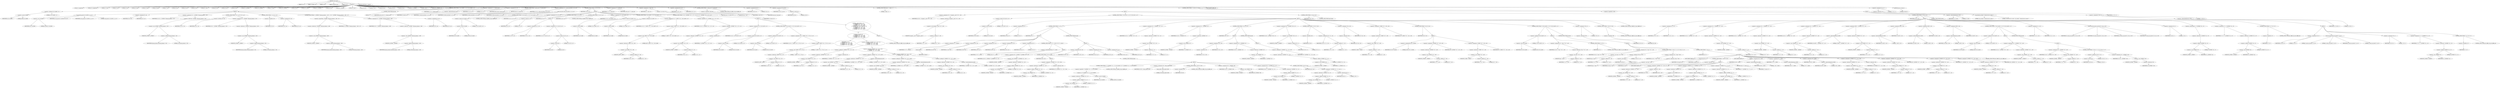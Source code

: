 digraph cache_insert {  
"1000135" [label = "(METHOD,cache_insert)" ]
"1000136" [label = "(PARAM,int a1)" ]
"1000137" [label = "(PARAM,_DWORD *a2)" ]
"1000138" [label = "(PARAM,int a3)" ]
"1000139" [label = "(PARAM,unsigned int a4)" ]
"1000140" [label = "(PARAM,int a5)" ]
"1000141" [label = "(BLOCK,,)" ]
"1000142" [label = "(LOCAL,v9: unsigned int)" ]
"1000143" [label = "(LOCAL,v10: unsigned int)" ]
"1000144" [label = "(LOCAL,v11: char *)" ]
"1000145" [label = "(LOCAL,v12: int)" ]
"1000146" [label = "(LOCAL,v13: int)" ]
"1000147" [label = "(LOCAL,v14: bool)" ]
"1000148" [label = "(LOCAL,v15: bool)" ]
"1000149" [label = "(LOCAL,v16: bool)" ]
"1000150" [label = "(LOCAL,v17: int)" ]
"1000151" [label = "(LOCAL,v18: int)" ]
"1000152" [label = "(LOCAL,v19: int)" ]
"1000153" [label = "(LOCAL,v20: int)" ]
"1000154" [label = "(LOCAL,v21: char *)" ]
"1000155" [label = "(LOCAL,v22: int)" ]
"1000156" [label = "(LOCAL,v23: int)" ]
"1000157" [label = "(LOCAL,v24: int)" ]
"1000158" [label = "(LOCAL,v25: _DWORD *)" ]
"1000159" [label = "(LOCAL,v26: _DWORD *)" ]
"1000160" [label = "(LOCAL,v27: size_t)" ]
"1000161" [label = "(LOCAL,v28: _DWORD *)" ]
"1000162" [label = "(LOCAL,v29: int)" ]
"1000163" [label = "(LOCAL,v30: __int16)" ]
"1000164" [label = "(LOCAL,v32: _DWORD *)" ]
"1000165" [label = "(LOCAL,v33: int)" ]
"1000166" [label = "(LOCAL,v34: _DWORD *)" ]
"1000167" [label = "(LOCAL,v35: char *)" ]
"1000168" [label = "(LOCAL,v36: int)" ]
"1000169" [label = "(LOCAL,v37: int)" ]
"1000170" [label = "(LOCAL,v38: int)" ]
"1000171" [label = "(LOCAL,v39: int)" ]
"1000172" [label = "(LOCAL,v40: int)" ]
"1000173" [label = "(LOCAL,v41: _DWORD *)" ]
"1000174" [label = "(LOCAL,s: char *)" ]
"1000175" [label = "(LOCAL,v43: _DWORD [ 12 ])" ]
"1000176" [label = "(CONTROL_STRUCTURE,if ( (a5 & 0x980) != 0 ),if ( (a5 & 0x980) != 0 ))" ]
"1000177" [label = "(<operator>.notEquals,(a5 & 0x980) != 0)" ]
"1000178" [label = "(<operator>.and,a5 & 0x980)" ]
"1000179" [label = "(IDENTIFIER,a5,a5 & 0x980)" ]
"1000180" [label = "(LITERAL,0x980,a5 & 0x980)" ]
"1000181" [label = "(LITERAL,0,(a5 & 0x980) != 0)" ]
"1000182" [label = "(BLOCK,,)" ]
"1000183" [label = "(log_query,log_query(a5 | 0x10000, a1, a2, 0))" ]
"1000184" [label = "(<operator>.or,a5 | 0x10000)" ]
"1000185" [label = "(IDENTIFIER,a5,a5 | 0x10000)" ]
"1000186" [label = "(LITERAL,0x10000,a5 | 0x10000)" ]
"1000187" [label = "(IDENTIFIER,a1,log_query(a5 | 0x10000, a1, a2, 0))" ]
"1000188" [label = "(IDENTIFIER,a2,log_query(a5 | 0x10000, a1, a2, 0))" ]
"1000189" [label = "(LITERAL,0,log_query(a5 | 0x10000, a1, a2, 0))" ]
"1000190" [label = "(<operator>.assignment,v9 = a4)" ]
"1000191" [label = "(IDENTIFIER,v9,v9 = a4)" ]
"1000192" [label = "(IDENTIFIER,a4,v9 = a4)" ]
"1000193" [label = "(<operator>.assignment,v10 = *(_DWORD *)(dnsmasq_daemon + 252))" ]
"1000194" [label = "(IDENTIFIER,v10,v10 = *(_DWORD *)(dnsmasq_daemon + 252))" ]
"1000195" [label = "(<operator>.indirection,*(_DWORD *)(dnsmasq_daemon + 252))" ]
"1000196" [label = "(<operator>.cast,(_DWORD *)(dnsmasq_daemon + 252))" ]
"1000197" [label = "(UNKNOWN,_DWORD *,_DWORD *)" ]
"1000198" [label = "(<operator>.addition,dnsmasq_daemon + 252)" ]
"1000199" [label = "(IDENTIFIER,dnsmasq_daemon,dnsmasq_daemon + 252)" ]
"1000200" [label = "(LITERAL,252,dnsmasq_daemon + 252)" ]
"1000201" [label = "(CONTROL_STRUCTURE,if ( v10 < a4 ),if ( v10 < a4 ))" ]
"1000202" [label = "(<operator>.lessThan,v10 < a4)" ]
"1000203" [label = "(IDENTIFIER,v10,v10 < a4)" ]
"1000204" [label = "(IDENTIFIER,a4,v10 < a4)" ]
"1000205" [label = "(<operator>.assignment,v9 = *(_DWORD *)(dnsmasq_daemon + 252))" ]
"1000206" [label = "(IDENTIFIER,v9,v9 = *(_DWORD *)(dnsmasq_daemon + 252))" ]
"1000207" [label = "(<operator>.indirection,*(_DWORD *)(dnsmasq_daemon + 252))" ]
"1000208" [label = "(<operator>.cast,(_DWORD *)(dnsmasq_daemon + 252))" ]
"1000209" [label = "(UNKNOWN,_DWORD *,_DWORD *)" ]
"1000210" [label = "(<operator>.addition,dnsmasq_daemon + 252)" ]
"1000211" [label = "(IDENTIFIER,dnsmasq_daemon,dnsmasq_daemon + 252)" ]
"1000212" [label = "(LITERAL,252,dnsmasq_daemon + 252)" ]
"1000213" [label = "(CONTROL_STRUCTURE,if ( !v10 ),if ( !v10 ))" ]
"1000214" [label = "(<operator>.logicalNot,!v10)" ]
"1000215" [label = "(IDENTIFIER,v10,!v10)" ]
"1000216" [label = "(<operator>.assignment,v9 = a4)" ]
"1000217" [label = "(IDENTIFIER,v9,v9 = a4)" ]
"1000218" [label = "(IDENTIFIER,a4,v9 = a4)" ]
"1000219" [label = "(CONTROL_STRUCTURE,if ( *(_DWORD *)(dnsmasq_daemon + 248) > v9 ),if ( *(_DWORD *)(dnsmasq_daemon + 248) > v9 ))" ]
"1000220" [label = "(<operator>.greaterThan,*(_DWORD *)(dnsmasq_daemon + 248) > v9)" ]
"1000221" [label = "(<operator>.indirection,*(_DWORD *)(dnsmasq_daemon + 248))" ]
"1000222" [label = "(<operator>.cast,(_DWORD *)(dnsmasq_daemon + 248))" ]
"1000223" [label = "(UNKNOWN,_DWORD *,_DWORD *)" ]
"1000224" [label = "(<operator>.addition,dnsmasq_daemon + 248)" ]
"1000225" [label = "(IDENTIFIER,dnsmasq_daemon,dnsmasq_daemon + 248)" ]
"1000226" [label = "(LITERAL,248,dnsmasq_daemon + 248)" ]
"1000227" [label = "(IDENTIFIER,v9,*(_DWORD *)(dnsmasq_daemon + 248) > v9)" ]
"1000228" [label = "(<operator>.assignment,v9 = *(_DWORD *)(dnsmasq_daemon + 248))" ]
"1000229" [label = "(IDENTIFIER,v9,v9 = *(_DWORD *)(dnsmasq_daemon + 248))" ]
"1000230" [label = "(<operator>.indirection,*(_DWORD *)(dnsmasq_daemon + 248))" ]
"1000231" [label = "(<operator>.cast,(_DWORD *)(dnsmasq_daemon + 248))" ]
"1000232" [label = "(UNKNOWN,_DWORD *,_DWORD *)" ]
"1000233" [label = "(<operator>.addition,dnsmasq_daemon + 248)" ]
"1000234" [label = "(IDENTIFIER,dnsmasq_daemon,dnsmasq_daemon + 248)" ]
"1000235" [label = "(LITERAL,248,dnsmasq_daemon + 248)" ]
"1000236" [label = "(CONTROL_STRUCTURE,else,else)" ]
"1000237" [label = "(BLOCK,,)" ]
"1000238" [label = "(<operator>.assignment,v9 = a4)" ]
"1000239" [label = "(IDENTIFIER,v9,v9 = a4)" ]
"1000240" [label = "(IDENTIFIER,a4,v9 = a4)" ]
"1000241" [label = "(<operator>.assignment,v11 = &insert_error)" ]
"1000242" [label = "(IDENTIFIER,v11,v11 = &insert_error)" ]
"1000243" [label = "(<operator>.addressOf,&insert_error)" ]
"1000244" [label = "(IDENTIFIER,insert_error,v11 = &insert_error)" ]
"1000245" [label = "(<operator>.assignment,v12 = 0)" ]
"1000246" [label = "(IDENTIFIER,v12,v12 = 0)" ]
"1000247" [label = "(LITERAL,0,v12 = 0)" ]
"1000248" [label = "(CONTROL_STRUCTURE,if ( insert_error ),if ( insert_error ))" ]
"1000249" [label = "(IDENTIFIER,insert_error,if ( insert_error ))" ]
"1000250" [label = "(RETURN,return v12;,return v12;)" ]
"1000251" [label = "(IDENTIFIER,v12,return v12;)" ]
"1000252" [label = "(<operator>.assignment,v13 = cache_scan_free(a1, a2, a3, a5))" ]
"1000253" [label = "(IDENTIFIER,v13,v13 = cache_scan_free(a1, a2, a3, a5))" ]
"1000254" [label = "(cache_scan_free,cache_scan_free(a1, a2, a3, a5))" ]
"1000255" [label = "(IDENTIFIER,a1,cache_scan_free(a1, a2, a3, a5))" ]
"1000256" [label = "(IDENTIFIER,a2,cache_scan_free(a1, a2, a3, a5))" ]
"1000257" [label = "(IDENTIFIER,a3,cache_scan_free(a1, a2, a3, a5))" ]
"1000258" [label = "(IDENTIFIER,a5,cache_scan_free(a1, a2, a3, a5))" ]
"1000259" [label = "(CONTROL_STRUCTURE,if ( v13 ),if ( v13 ))" ]
"1000260" [label = "(IDENTIFIER,v13,if ( v13 ))" ]
"1000261" [label = "(BLOCK,,)" ]
"1000262" [label = "(CONTROL_STRUCTURE,if ( (a5 & 0x180) == 0 ),if ( (a5 & 0x180) == 0 ))" ]
"1000263" [label = "(<operator>.equals,(a5 & 0x180) == 0)" ]
"1000264" [label = "(<operator>.and,a5 & 0x180)" ]
"1000265" [label = "(IDENTIFIER,a5,a5 & 0x180)" ]
"1000266" [label = "(LITERAL,0x180,a5 & 0x180)" ]
"1000267" [label = "(LITERAL,0,(a5 & 0x180) == 0)" ]
"1000268" [label = "(CONTROL_STRUCTURE,goto LABEL_48;,goto LABEL_48;)" ]
"1000269" [label = "(<operator>.assignment,v14 = a2 == 0)" ]
"1000270" [label = "(IDENTIFIER,v14,v14 = a2 == 0)" ]
"1000271" [label = "(<operator>.equals,a2 == 0)" ]
"1000272" [label = "(IDENTIFIER,a2,a2 == 0)" ]
"1000273" [label = "(LITERAL,0,a2 == 0)" ]
"1000274" [label = "(CONTROL_STRUCTURE,if ( a2 ),if ( a2 ))" ]
"1000275" [label = "(IDENTIFIER,a2,if ( a2 ))" ]
"1000276" [label = "(BLOCK,,)" ]
"1000277" [label = "(<operator>.assignment,v12 = v13)" ]
"1000278" [label = "(IDENTIFIER,v12,v12 = v13)" ]
"1000279" [label = "(IDENTIFIER,v13,v12 = v13)" ]
"1000280" [label = "(<operator>.assignment,v14 = (a5 & 8) == 0)" ]
"1000281" [label = "(IDENTIFIER,v14,v14 = (a5 & 8) == 0)" ]
"1000282" [label = "(<operator>.equals,(a5 & 8) == 0)" ]
"1000283" [label = "(<operator>.and,a5 & 8)" ]
"1000284" [label = "(IDENTIFIER,a5,a5 & 8)" ]
"1000285" [label = "(LITERAL,8,a5 & 8)" ]
"1000286" [label = "(LITERAL,0,(a5 & 8) == 0)" ]
"1000287" [label = "(CONTROL_STRUCTURE,if ( v14 ),if ( v14 ))" ]
"1000288" [label = "(IDENTIFIER,v14,if ( v14 ))" ]
"1000289" [label = "(CONTROL_STRUCTURE,goto LABEL_48;,goto LABEL_48;)" ]
"1000290" [label = "(<operator>.assignment,v15 = (a5 & 0x80) == 0)" ]
"1000291" [label = "(IDENTIFIER,v15,v15 = (a5 & 0x80) == 0)" ]
"1000292" [label = "(<operator>.equals,(a5 & 0x80) == 0)" ]
"1000293" [label = "(<operator>.and,a5 & 0x80)" ]
"1000294" [label = "(IDENTIFIER,a5,a5 & 0x80)" ]
"1000295" [label = "(LITERAL,0x80,a5 & 0x80)" ]
"1000296" [label = "(LITERAL,0,(a5 & 0x80) == 0)" ]
"1000297" [label = "(CONTROL_STRUCTURE,if ( (a5 & 0x80) != 0 ),if ( (a5 & 0x80) != 0 ))" ]
"1000298" [label = "(<operator>.notEquals,(a5 & 0x80) != 0)" ]
"1000299" [label = "(<operator>.and,a5 & 0x80)" ]
"1000300" [label = "(IDENTIFIER,a5,a5 & 0x80)" ]
"1000301" [label = "(LITERAL,0x80,a5 & 0x80)" ]
"1000302" [label = "(LITERAL,0,(a5 & 0x80) != 0)" ]
"1000303" [label = "(<operator>.assignment,v15 = (*(_BYTE *)(v12 + 36) & 0x80) == 0)" ]
"1000304" [label = "(IDENTIFIER,v15,v15 = (*(_BYTE *)(v12 + 36) & 0x80) == 0)" ]
"1000305" [label = "(<operator>.equals,(*(_BYTE *)(v12 + 36) & 0x80) == 0)" ]
"1000306" [label = "(<operator>.and,*(_BYTE *)(v12 + 36) & 0x80)" ]
"1000307" [label = "(<operator>.indirection,*(_BYTE *)(v12 + 36))" ]
"1000308" [label = "(<operator>.cast,(_BYTE *)(v12 + 36))" ]
"1000309" [label = "(UNKNOWN,_BYTE *,_BYTE *)" ]
"1000310" [label = "(<operator>.addition,v12 + 36)" ]
"1000311" [label = "(IDENTIFIER,v12,v12 + 36)" ]
"1000312" [label = "(LITERAL,36,v12 + 36)" ]
"1000313" [label = "(LITERAL,0x80,*(_BYTE *)(v12 + 36) & 0x80)" ]
"1000314" [label = "(LITERAL,0,(*(_BYTE *)(v12 + 36) & 0x80) == 0)" ]
"1000315" [label = "(CONTROL_STRUCTURE,if ( v15 || *(_DWORD *)(v12 + 12) != *a2 ),if ( v15 || *(_DWORD *)(v12 + 12) != *a2 ))" ]
"1000316" [label = "(<operator>.logicalOr,v15 || *(_DWORD *)(v12 + 12) != *a2)" ]
"1000317" [label = "(IDENTIFIER,v15,v15 || *(_DWORD *)(v12 + 12) != *a2)" ]
"1000318" [label = "(<operator>.notEquals,*(_DWORD *)(v12 + 12) != *a2)" ]
"1000319" [label = "(<operator>.indirection,*(_DWORD *)(v12 + 12))" ]
"1000320" [label = "(<operator>.cast,(_DWORD *)(v12 + 12))" ]
"1000321" [label = "(UNKNOWN,_DWORD *,_DWORD *)" ]
"1000322" [label = "(<operator>.addition,v12 + 12)" ]
"1000323" [label = "(IDENTIFIER,v12,v12 + 12)" ]
"1000324" [label = "(LITERAL,12,v12 + 12)" ]
"1000325" [label = "(<operator>.indirection,*a2)" ]
"1000326" [label = "(IDENTIFIER,a2,*(_DWORD *)(v12 + 12) != *a2)" ]
"1000327" [label = "(BLOCK,,)" ]
"1000328" [label = "(<operator>.assignment,v16 = (a5 & 0x100) == 0)" ]
"1000329" [label = "(IDENTIFIER,v16,v16 = (a5 & 0x100) == 0)" ]
"1000330" [label = "(<operator>.equals,(a5 & 0x100) == 0)" ]
"1000331" [label = "(<operator>.and,a5 & 0x100)" ]
"1000332" [label = "(IDENTIFIER,a5,a5 & 0x100)" ]
"1000333" [label = "(LITERAL,0x100,a5 & 0x100)" ]
"1000334" [label = "(LITERAL,0,(a5 & 0x100) == 0)" ]
"1000335" [label = "(CONTROL_STRUCTURE,if ( (a5 & 0x100) != 0 ),if ( (a5 & 0x100) != 0 ))" ]
"1000336" [label = "(<operator>.notEquals,(a5 & 0x100) != 0)" ]
"1000337" [label = "(<operator>.and,a5 & 0x100)" ]
"1000338" [label = "(IDENTIFIER,a5,a5 & 0x100)" ]
"1000339" [label = "(LITERAL,0x100,a5 & 0x100)" ]
"1000340" [label = "(LITERAL,0,(a5 & 0x100) != 0)" ]
"1000341" [label = "(<operator>.assignment,v16 = (*(_BYTE *)(v12 + 37) & 1) == 0)" ]
"1000342" [label = "(IDENTIFIER,v16,v16 = (*(_BYTE *)(v12 + 37) & 1) == 0)" ]
"1000343" [label = "(<operator>.equals,(*(_BYTE *)(v12 + 37) & 1) == 0)" ]
"1000344" [label = "(<operator>.and,*(_BYTE *)(v12 + 37) & 1)" ]
"1000345" [label = "(<operator>.indirection,*(_BYTE *)(v12 + 37))" ]
"1000346" [label = "(<operator>.cast,(_BYTE *)(v12 + 37))" ]
"1000347" [label = "(UNKNOWN,_BYTE *,_BYTE *)" ]
"1000348" [label = "(<operator>.addition,v12 + 37)" ]
"1000349" [label = "(IDENTIFIER,v12,v12 + 37)" ]
"1000350" [label = "(LITERAL,37,v12 + 37)" ]
"1000351" [label = "(LITERAL,1,*(_BYTE *)(v12 + 37) & 1)" ]
"1000352" [label = "(LITERAL,0,(*(_BYTE *)(v12 + 37) & 1) == 0)" ]
"1000353" [label = "(CONTROL_STRUCTURE,if ( v16\n        || *(_DWORD *)(v12 + 12) != *a2\n        || *(_DWORD *)(v12 + 16) != a2[1]\n        || *(_DWORD *)(v12 + 20) != a2[2]\n        || *(_DWORD *)(v12 + 24) != a2[3] ),if ( v16\n        || *(_DWORD *)(v12 + 12) != *a2\n        || *(_DWORD *)(v12 + 16) != a2[1]\n        || *(_DWORD *)(v12 + 20) != a2[2]\n        || *(_DWORD *)(v12 + 24) != a2[3] ))" ]
"1000354" [label = "(<operator>.logicalOr,v16\n        || *(_DWORD *)(v12 + 12) != *a2\n        || *(_DWORD *)(v12 + 16) != a2[1]\n        || *(_DWORD *)(v12 + 20) != a2[2]\n        || *(_DWORD *)(v12 + 24) != a2[3])" ]
"1000355" [label = "(IDENTIFIER,v16,v16\n        || *(_DWORD *)(v12 + 12) != *a2\n        || *(_DWORD *)(v12 + 16) != a2[1]\n        || *(_DWORD *)(v12 + 20) != a2[2]\n        || *(_DWORD *)(v12 + 24) != a2[3])" ]
"1000356" [label = "(<operator>.logicalOr,*(_DWORD *)(v12 + 12) != *a2\n        || *(_DWORD *)(v12 + 16) != a2[1]\n        || *(_DWORD *)(v12 + 20) != a2[2]\n        || *(_DWORD *)(v12 + 24) != a2[3])" ]
"1000357" [label = "(<operator>.notEquals,*(_DWORD *)(v12 + 12) != *a2)" ]
"1000358" [label = "(<operator>.indirection,*(_DWORD *)(v12 + 12))" ]
"1000359" [label = "(<operator>.cast,(_DWORD *)(v12 + 12))" ]
"1000360" [label = "(UNKNOWN,_DWORD *,_DWORD *)" ]
"1000361" [label = "(<operator>.addition,v12 + 12)" ]
"1000362" [label = "(IDENTIFIER,v12,v12 + 12)" ]
"1000363" [label = "(LITERAL,12,v12 + 12)" ]
"1000364" [label = "(<operator>.indirection,*a2)" ]
"1000365" [label = "(IDENTIFIER,a2,*(_DWORD *)(v12 + 12) != *a2)" ]
"1000366" [label = "(<operator>.logicalOr,*(_DWORD *)(v12 + 16) != a2[1]\n        || *(_DWORD *)(v12 + 20) != a2[2]\n        || *(_DWORD *)(v12 + 24) != a2[3])" ]
"1000367" [label = "(<operator>.notEquals,*(_DWORD *)(v12 + 16) != a2[1])" ]
"1000368" [label = "(<operator>.indirection,*(_DWORD *)(v12 + 16))" ]
"1000369" [label = "(<operator>.cast,(_DWORD *)(v12 + 16))" ]
"1000370" [label = "(UNKNOWN,_DWORD *,_DWORD *)" ]
"1000371" [label = "(<operator>.addition,v12 + 16)" ]
"1000372" [label = "(IDENTIFIER,v12,v12 + 16)" ]
"1000373" [label = "(LITERAL,16,v12 + 16)" ]
"1000374" [label = "(<operator>.indirectIndexAccess,a2[1])" ]
"1000375" [label = "(IDENTIFIER,a2,*(_DWORD *)(v12 + 16) != a2[1])" ]
"1000376" [label = "(LITERAL,1,*(_DWORD *)(v12 + 16) != a2[1])" ]
"1000377" [label = "(<operator>.logicalOr,*(_DWORD *)(v12 + 20) != a2[2]\n        || *(_DWORD *)(v12 + 24) != a2[3])" ]
"1000378" [label = "(<operator>.notEquals,*(_DWORD *)(v12 + 20) != a2[2])" ]
"1000379" [label = "(<operator>.indirection,*(_DWORD *)(v12 + 20))" ]
"1000380" [label = "(<operator>.cast,(_DWORD *)(v12 + 20))" ]
"1000381" [label = "(UNKNOWN,_DWORD *,_DWORD *)" ]
"1000382" [label = "(<operator>.addition,v12 + 20)" ]
"1000383" [label = "(IDENTIFIER,v12,v12 + 20)" ]
"1000384" [label = "(LITERAL,20,v12 + 20)" ]
"1000385" [label = "(<operator>.indirectIndexAccess,a2[2])" ]
"1000386" [label = "(IDENTIFIER,a2,*(_DWORD *)(v12 + 20) != a2[2])" ]
"1000387" [label = "(LITERAL,2,*(_DWORD *)(v12 + 20) != a2[2])" ]
"1000388" [label = "(<operator>.notEquals,*(_DWORD *)(v12 + 24) != a2[3])" ]
"1000389" [label = "(<operator>.indirection,*(_DWORD *)(v12 + 24))" ]
"1000390" [label = "(<operator>.cast,(_DWORD *)(v12 + 24))" ]
"1000391" [label = "(UNKNOWN,_DWORD *,_DWORD *)" ]
"1000392" [label = "(<operator>.addition,v12 + 24)" ]
"1000393" [label = "(IDENTIFIER,v12,v12 + 24)" ]
"1000394" [label = "(LITERAL,24,v12 + 24)" ]
"1000395" [label = "(<operator>.indirectIndexAccess,a2[3])" ]
"1000396" [label = "(IDENTIFIER,a2,*(_DWORD *)(v12 + 24) != a2[3])" ]
"1000397" [label = "(LITERAL,3,*(_DWORD *)(v12 + 24) != a2[3])" ]
"1000398" [label = "(BLOCK,,)" ]
"1000399" [label = "(CONTROL_STRUCTURE,goto LABEL_48;,goto LABEL_48;)" ]
"1000400" [label = "(RETURN,return v12;,return v12;)" ]
"1000401" [label = "(IDENTIFIER,v12,return v12;)" ]
"1000402" [label = "(<operator>.assignment,v17 = cache_tail)" ]
"1000403" [label = "(IDENTIFIER,v17,v17 = cache_tail)" ]
"1000404" [label = "(IDENTIFIER,cache_tail,v17 = cache_tail)" ]
"1000405" [label = "(<operator>.assignment,s = (char *)a1)" ]
"1000406" [label = "(IDENTIFIER,s,s = (char *)a1)" ]
"1000407" [label = "(<operator>.cast,(char *)a1)" ]
"1000408" [label = "(UNKNOWN,char *,char *)" ]
"1000409" [label = "(IDENTIFIER,a1,(char *)a1)" ]
"1000410" [label = "(<operator>.assignment,v41 = a2)" ]
"1000411" [label = "(IDENTIFIER,v41,v41 = a2)" ]
"1000412" [label = "(IDENTIFIER,a2,v41 = a2)" ]
"1000413" [label = "(CONTROL_STRUCTURE,if ( !cache_tail ),if ( !cache_tail ))" ]
"1000414" [label = "(<operator>.logicalNot,!cache_tail)" ]
"1000415" [label = "(IDENTIFIER,cache_tail,!cache_tail)" ]
"1000416" [label = "(CONTROL_STRUCTURE,goto LABEL_48;,goto LABEL_48;)" ]
"1000417" [label = "(<operator>.assignment,v18 = 0)" ]
"1000418" [label = "(IDENTIFIER,v18,v18 = 0)" ]
"1000419" [label = "(LITERAL,0,v18 = 0)" ]
"1000420" [label = "(<operator>.assignment,v19 = a5 & 4)" ]
"1000421" [label = "(IDENTIFIER,v19,v19 = a5 & 4)" ]
"1000422" [label = "(<operator>.and,a5 & 4)" ]
"1000423" [label = "(IDENTIFIER,a5,a5 & 4)" ]
"1000424" [label = "(LITERAL,4,a5 & 4)" ]
"1000425" [label = "(CONTROL_STRUCTURE,while ( 1 ),while ( 1 ))" ]
"1000426" [label = "(LITERAL,1,while ( 1 ))" ]
"1000427" [label = "(BLOCK,,)" ]
"1000428" [label = "(<operator>.assignment,v20 = *(unsigned __int16 *)(v17 + 36))" ]
"1000429" [label = "(IDENTIFIER,v20,v20 = *(unsigned __int16 *)(v17 + 36))" ]
"1000430" [label = "(<operator>.indirection,*(unsigned __int16 *)(v17 + 36))" ]
"1000431" [label = "(<operator>.cast,(unsigned __int16 *)(v17 + 36))" ]
"1000432" [label = "(UNKNOWN,unsigned __int16 *,unsigned __int16 *)" ]
"1000433" [label = "(<operator>.addition,v17 + 36)" ]
"1000434" [label = "(IDENTIFIER,v17,v17 + 36)" ]
"1000435" [label = "(LITERAL,36,v17 + 36)" ]
"1000436" [label = "(CONTROL_STRUCTURE,if ( (v20 & 0xC) == 0 ),if ( (v20 & 0xC) == 0 ))" ]
"1000437" [label = "(<operator>.equals,(v20 & 0xC) == 0)" ]
"1000438" [label = "(<operator>.and,v20 & 0xC)" ]
"1000439" [label = "(IDENTIFIER,v20,v20 & 0xC)" ]
"1000440" [label = "(LITERAL,0xC,v20 & 0xC)" ]
"1000441" [label = "(LITERAL,0,(v20 & 0xC) == 0)" ]
"1000442" [label = "(BLOCK,,)" ]
"1000443" [label = "(<operator>.assignment,v26 = 0)" ]
"1000444" [label = "(IDENTIFIER,v26,v26 = 0)" ]
"1000445" [label = "(LITERAL,0,v26 = 0)" ]
"1000446" [label = "(CONTROL_STRUCTURE,if ( s ),if ( s ))" ]
"1000447" [label = "(IDENTIFIER,s,if ( s ))" ]
"1000448" [label = "(BLOCK,,)" ]
"1000449" [label = "(<operator>.assignment,v27 = strlen(s))" ]
"1000450" [label = "(IDENTIFIER,v27,v27 = strlen(s))" ]
"1000451" [label = "(strlen,strlen(s))" ]
"1000452" [label = "(IDENTIFIER,s,strlen(s))" ]
"1000453" [label = "(<operator>.assignment,v28 = v41)" ]
"1000454" [label = "(IDENTIFIER,v28,v28 = v41)" ]
"1000455" [label = "(IDENTIFIER,v41,v28 = v41)" ]
"1000456" [label = "(<operator>.assignment,v29 = a3)" ]
"1000457" [label = "(IDENTIFIER,v29,v29 = a3)" ]
"1000458" [label = "(IDENTIFIER,a3,v29 = a3)" ]
"1000459" [label = "(<operator>.assignment,v30 = a5)" ]
"1000460" [label = "(IDENTIFIER,v30,v30 = a5)" ]
"1000461" [label = "(IDENTIFIER,a5,v30 = a5)" ]
"1000462" [label = "(<operator>.assignment,v26 = 0)" ]
"1000463" [label = "(IDENTIFIER,v26,v26 = 0)" ]
"1000464" [label = "(LITERAL,0,v26 = 0)" ]
"1000465" [label = "(CONTROL_STRUCTURE,if ( v27 >= 0x32 ),if ( v27 >= 0x32 ))" ]
"1000466" [label = "(<operator>.greaterEqualsThan,v27 >= 0x32)" ]
"1000467" [label = "(IDENTIFIER,v27,v27 >= 0x32)" ]
"1000468" [label = "(LITERAL,0x32,v27 >= 0x32)" ]
"1000469" [label = "(BLOCK,,)" ]
"1000470" [label = "(<operator>.assignment,v26 = (_DWORD *)*((_DWORD *)v11 + 10))" ]
"1000471" [label = "(IDENTIFIER,v26,v26 = (_DWORD *)*((_DWORD *)v11 + 10))" ]
"1000472" [label = "(<operator>.cast,(_DWORD *)*((_DWORD *)v11 + 10))" ]
"1000473" [label = "(UNKNOWN,_DWORD *,_DWORD *)" ]
"1000474" [label = "(<operator>.indirection,*((_DWORD *)v11 + 10))" ]
"1000475" [label = "(<operator>.addition,(_DWORD *)v11 + 10)" ]
"1000476" [label = "(<operator>.cast,(_DWORD *)v11)" ]
"1000477" [label = "(UNKNOWN,_DWORD *,_DWORD *)" ]
"1000478" [label = "(IDENTIFIER,v11,(_DWORD *)v11)" ]
"1000479" [label = "(LITERAL,10,(_DWORD *)v11 + 10)" ]
"1000480" [label = "(CONTROL_STRUCTURE,if ( v26 ),if ( v26 ))" ]
"1000481" [label = "(IDENTIFIER,v26,if ( v26 ))" ]
"1000482" [label = "(BLOCK,,)" ]
"1000483" [label = "(<operator>.assignment,*((_DWORD *)v11 + 10) = *v26)" ]
"1000484" [label = "(<operator>.indirection,*((_DWORD *)v11 + 10))" ]
"1000485" [label = "(<operator>.addition,(_DWORD *)v11 + 10)" ]
"1000486" [label = "(<operator>.cast,(_DWORD *)v11)" ]
"1000487" [label = "(UNKNOWN,_DWORD *,_DWORD *)" ]
"1000488" [label = "(IDENTIFIER,v11,(_DWORD *)v11)" ]
"1000489" [label = "(LITERAL,10,(_DWORD *)v11 + 10)" ]
"1000490" [label = "(<operator>.indirection,*v26)" ]
"1000491" [label = "(IDENTIFIER,v26,*((_DWORD *)v11 + 10) = *v26)" ]
"1000492" [label = "(CONTROL_STRUCTURE,else,else)" ]
"1000493" [label = "(BLOCK,,)" ]
"1000494" [label = "(CONTROL_STRUCTURE,if ( !(*((_DWORD *)v11 + 2) | a5 & 0x5000) ),if ( !(*((_DWORD *)v11 + 2) | a5 & 0x5000) ))" ]
"1000495" [label = "(<operator>.logicalNot,!(*((_DWORD *)v11 + 2) | a5 & 0x5000))" ]
"1000496" [label = "(<operator>.or,*((_DWORD *)v11 + 2) | a5 & 0x5000)" ]
"1000497" [label = "(<operator>.indirection,*((_DWORD *)v11 + 2))" ]
"1000498" [label = "(<operator>.addition,(_DWORD *)v11 + 2)" ]
"1000499" [label = "(<operator>.cast,(_DWORD *)v11)" ]
"1000500" [label = "(UNKNOWN,_DWORD *,_DWORD *)" ]
"1000501" [label = "(IDENTIFIER,v11,(_DWORD *)v11)" ]
"1000502" [label = "(LITERAL,2,(_DWORD *)v11 + 2)" ]
"1000503" [label = "(<operator>.and,a5 & 0x5000)" ]
"1000504" [label = "(IDENTIFIER,a5,a5 & 0x5000)" ]
"1000505" [label = "(LITERAL,0x5000,a5 & 0x5000)" ]
"1000506" [label = "(CONTROL_STRUCTURE,goto LABEL_48;,goto LABEL_48;)" ]
"1000507" [label = "(<operator>.assignment,v39 = whine_malloc(1028))" ]
"1000508" [label = "(IDENTIFIER,v39,v39 = whine_malloc(1028))" ]
"1000509" [label = "(whine_malloc,whine_malloc(1028))" ]
"1000510" [label = "(LITERAL,1028,whine_malloc(1028))" ]
"1000511" [label = "(CONTROL_STRUCTURE,if ( !v39 ),if ( !v39 ))" ]
"1000512" [label = "(<operator>.logicalNot,!v39)" ]
"1000513" [label = "(IDENTIFIER,v39,!v39)" ]
"1000514" [label = "(CONTROL_STRUCTURE,goto LABEL_48;,goto LABEL_48;)" ]
"1000515" [label = "(<operator>.assignment,v26 = (_DWORD *)v39)" ]
"1000516" [label = "(IDENTIFIER,v26,v26 = (_DWORD *)v39)" ]
"1000517" [label = "(<operator>.cast,(_DWORD *)v39)" ]
"1000518" [label = "(UNKNOWN,_DWORD *,_DWORD *)" ]
"1000519" [label = "(IDENTIFIER,v39,(_DWORD *)v39)" ]
"1000520" [label = "(<operator>.assignment,v40 = *((_DWORD *)v11 + 2))" ]
"1000521" [label = "(IDENTIFIER,v40,v40 = *((_DWORD *)v11 + 2))" ]
"1000522" [label = "(<operator>.indirection,*((_DWORD *)v11 + 2))" ]
"1000523" [label = "(<operator>.addition,(_DWORD *)v11 + 2)" ]
"1000524" [label = "(<operator>.cast,(_DWORD *)v11)" ]
"1000525" [label = "(UNKNOWN,_DWORD *,_DWORD *)" ]
"1000526" [label = "(IDENTIFIER,v11,(_DWORD *)v11)" ]
"1000527" [label = "(LITERAL,2,(_DWORD *)v11 + 2)" ]
"1000528" [label = "(CONTROL_STRUCTURE,if ( v40 ),if ( v40 ))" ]
"1000529" [label = "(IDENTIFIER,v40,if ( v40 ))" ]
"1000530" [label = "(<operator>.assignment,*((_DWORD *)v11 + 2) = v40 - 1)" ]
"1000531" [label = "(<operator>.indirection,*((_DWORD *)v11 + 2))" ]
"1000532" [label = "(<operator>.addition,(_DWORD *)v11 + 2)" ]
"1000533" [label = "(<operator>.cast,(_DWORD *)v11)" ]
"1000534" [label = "(UNKNOWN,_DWORD *,_DWORD *)" ]
"1000535" [label = "(IDENTIFIER,v11,(_DWORD *)v11)" ]
"1000536" [label = "(LITERAL,2,(_DWORD *)v11 + 2)" ]
"1000537" [label = "(<operator>.subtraction,v40 - 1)" ]
"1000538" [label = "(IDENTIFIER,v40,v40 - 1)" ]
"1000539" [label = "(LITERAL,1,v40 - 1)" ]
"1000540" [label = "(CONTROL_STRUCTURE,else,else)" ]
"1000541" [label = "(BLOCK,,)" ]
"1000542" [label = "(<operator>.assignment,v28 = v41)" ]
"1000543" [label = "(IDENTIFIER,v28,v28 = v41)" ]
"1000544" [label = "(IDENTIFIER,v41,v28 = v41)" ]
"1000545" [label = "(<operator>.assignment,v29 = a3)" ]
"1000546" [label = "(IDENTIFIER,v29,v29 = a3)" ]
"1000547" [label = "(IDENTIFIER,a3,v29 = a3)" ]
"1000548" [label = "(<operator>.assignment,v30 = a5)" ]
"1000549" [label = "(IDENTIFIER,v30,v30 = a5)" ]
"1000550" [label = "(IDENTIFIER,a5,v30 = a5)" ]
"1000551" [label = "(<operator>.assignment,v32 = *(_DWORD **)(v17 + 4))" ]
"1000552" [label = "(IDENTIFIER,v32,v32 = *(_DWORD **)(v17 + 4))" ]
"1000553" [label = "(<operator>.indirection,*(_DWORD **)(v17 + 4))" ]
"1000554" [label = "(<operator>.cast,(_DWORD **)(v17 + 4))" ]
"1000555" [label = "(UNKNOWN,_DWORD **,_DWORD **)" ]
"1000556" [label = "(<operator>.addition,v17 + 4)" ]
"1000557" [label = "(IDENTIFIER,v17,v17 + 4)" ]
"1000558" [label = "(LITERAL,4,v17 + 4)" ]
"1000559" [label = "(<operator>.assignment,v33 = *(_DWORD *)v17)" ]
"1000560" [label = "(IDENTIFIER,v33,v33 = *(_DWORD *)v17)" ]
"1000561" [label = "(<operator>.indirection,*(_DWORD *)v17)" ]
"1000562" [label = "(<operator>.cast,(_DWORD *)v17)" ]
"1000563" [label = "(UNKNOWN,_DWORD *,_DWORD *)" ]
"1000564" [label = "(IDENTIFIER,v17,(_DWORD *)v17)" ]
"1000565" [label = "(CONTROL_STRUCTURE,if ( v32 ),if ( v32 ))" ]
"1000566" [label = "(IDENTIFIER,v32,if ( v32 ))" ]
"1000567" [label = "(BLOCK,,)" ]
"1000568" [label = "(<operator>.assignment,*v32 = v33)" ]
"1000569" [label = "(<operator>.indirection,*v32)" ]
"1000570" [label = "(IDENTIFIER,v32,*v32 = v33)" ]
"1000571" [label = "(IDENTIFIER,v33,*v32 = v33)" ]
"1000572" [label = "(<operator>.assignment,v33 = *(_DWORD *)v17)" ]
"1000573" [label = "(IDENTIFIER,v33,v33 = *(_DWORD *)v17)" ]
"1000574" [label = "(<operator>.indirection,*(_DWORD *)v17)" ]
"1000575" [label = "(<operator>.cast,(_DWORD *)v17)" ]
"1000576" [label = "(UNKNOWN,_DWORD *,_DWORD *)" ]
"1000577" [label = "(IDENTIFIER,v17,(_DWORD *)v17)" ]
"1000578" [label = "(CONTROL_STRUCTURE,else,else)" ]
"1000579" [label = "(BLOCK,,)" ]
"1000580" [label = "(<operator>.assignment,*((_DWORD *)v11 + 12) = v33)" ]
"1000581" [label = "(<operator>.indirection,*((_DWORD *)v11 + 12))" ]
"1000582" [label = "(<operator>.addition,(_DWORD *)v11 + 12)" ]
"1000583" [label = "(<operator>.cast,(_DWORD *)v11)" ]
"1000584" [label = "(UNKNOWN,_DWORD *,_DWORD *)" ]
"1000585" [label = "(IDENTIFIER,v11,(_DWORD *)v11)" ]
"1000586" [label = "(LITERAL,12,(_DWORD *)v11 + 12)" ]
"1000587" [label = "(IDENTIFIER,v33,*((_DWORD *)v11 + 12) = v33)" ]
"1000588" [label = "(<operator>.assignment,v34 = (_DWORD *)(v33 + 4))" ]
"1000589" [label = "(IDENTIFIER,v34,v34 = (_DWORD *)(v33 + 4))" ]
"1000590" [label = "(<operator>.cast,(_DWORD *)(v33 + 4))" ]
"1000591" [label = "(UNKNOWN,_DWORD *,_DWORD *)" ]
"1000592" [label = "(<operator>.addition,v33 + 4)" ]
"1000593" [label = "(IDENTIFIER,v33,v33 + 4)" ]
"1000594" [label = "(LITERAL,4,v33 + 4)" ]
"1000595" [label = "(CONTROL_STRUCTURE,if ( !v33 ),if ( !v33 ))" ]
"1000596" [label = "(<operator>.logicalNot,!v33)" ]
"1000597" [label = "(IDENTIFIER,v33,!v33)" ]
"1000598" [label = "(<operator>.assignment,v34 = v11 + 32)" ]
"1000599" [label = "(IDENTIFIER,v34,v34 = v11 + 32)" ]
"1000600" [label = "(<operator>.addition,v11 + 32)" ]
"1000601" [label = "(IDENTIFIER,v11,v11 + 32)" ]
"1000602" [label = "(LITERAL,32,v11 + 32)" ]
"1000603" [label = "(<operator>.assignment,*v34 = v32)" ]
"1000604" [label = "(<operator>.indirection,*v34)" ]
"1000605" [label = "(IDENTIFIER,v34,*v34 = v32)" ]
"1000606" [label = "(IDENTIFIER,v32,*v34 = v32)" ]
"1000607" [label = "(<operator>.assignment,*(_WORD *)(v17 + 36) = v30)" ]
"1000608" [label = "(<operator>.indirection,*(_WORD *)(v17 + 36))" ]
"1000609" [label = "(<operator>.cast,(_WORD *)(v17 + 36))" ]
"1000610" [label = "(UNKNOWN,_WORD *,_WORD *)" ]
"1000611" [label = "(<operator>.addition,v17 + 36)" ]
"1000612" [label = "(IDENTIFIER,v17,v17 + 36)" ]
"1000613" [label = "(LITERAL,36,v17 + 36)" ]
"1000614" [label = "(IDENTIFIER,v30,*(_WORD *)(v17 + 36) = v30)" ]
"1000615" [label = "(CONTROL_STRUCTURE,if ( v26 ),if ( v26 ))" ]
"1000616" [label = "(IDENTIFIER,v26,if ( v26 ))" ]
"1000617" [label = "(BLOCK,,)" ]
"1000618" [label = "(<operators>.assignmentOr,v30 |= 0x200u)" ]
"1000619" [label = "(IDENTIFIER,v30,v30 |= 0x200u)" ]
"1000620" [label = "(LITERAL,0x200u,v30 |= 0x200u)" ]
"1000621" [label = "(<operator>.assignment,*(_DWORD *)(v17 + 40) = v26)" ]
"1000622" [label = "(<operator>.indirection,*(_DWORD *)(v17 + 40))" ]
"1000623" [label = "(<operator>.cast,(_DWORD *)(v17 + 40))" ]
"1000624" [label = "(UNKNOWN,_DWORD *,_DWORD *)" ]
"1000625" [label = "(<operator>.addition,v17 + 40)" ]
"1000626" [label = "(IDENTIFIER,v17,v17 + 40)" ]
"1000627" [label = "(LITERAL,40,v17 + 40)" ]
"1000628" [label = "(IDENTIFIER,v26,*(_DWORD *)(v17 + 40) = v26)" ]
"1000629" [label = "(<operator>.assignment,*(_WORD *)(v17 + 36) = v30)" ]
"1000630" [label = "(<operator>.indirection,*(_WORD *)(v17 + 36))" ]
"1000631" [label = "(<operator>.cast,(_WORD *)(v17 + 36))" ]
"1000632" [label = "(UNKNOWN,_WORD *,_WORD *)" ]
"1000633" [label = "(<operator>.addition,v17 + 36)" ]
"1000634" [label = "(IDENTIFIER,v17,v17 + 36)" ]
"1000635" [label = "(LITERAL,36,v17 + 36)" ]
"1000636" [label = "(IDENTIFIER,v30,*(_WORD *)(v17 + 36) = v30)" ]
"1000637" [label = "(CONTROL_STRUCTURE,if ( (v30 & 0x200) != 0 ),if ( (v30 & 0x200) != 0 ))" ]
"1000638" [label = "(<operator>.notEquals,(v30 & 0x200) != 0)" ]
"1000639" [label = "(<operator>.and,v30 & 0x200)" ]
"1000640" [label = "(IDENTIFIER,v30,v30 & 0x200)" ]
"1000641" [label = "(LITERAL,0x200,v30 & 0x200)" ]
"1000642" [label = "(LITERAL,0,(v30 & 0x200) != 0)" ]
"1000643" [label = "(BLOCK,,)" ]
"1000644" [label = "(<operator>.assignment,v35 = *(char **)(v17 + 40))" ]
"1000645" [label = "(IDENTIFIER,v35,v35 = *(char **)(v17 + 40))" ]
"1000646" [label = "(<operator>.indirection,*(char **)(v17 + 40))" ]
"1000647" [label = "(<operator>.cast,(char **)(v17 + 40))" ]
"1000648" [label = "(UNKNOWN,char **,char **)" ]
"1000649" [label = "(<operator>.addition,v17 + 40)" ]
"1000650" [label = "(IDENTIFIER,v17,v17 + 40)" ]
"1000651" [label = "(LITERAL,40,v17 + 40)" ]
"1000652" [label = "(CONTROL_STRUCTURE,if ( s ),if ( s ))" ]
"1000653" [label = "(IDENTIFIER,s,if ( s ))" ]
"1000654" [label = "(CONTROL_STRUCTURE,goto LABEL_62;,goto LABEL_62;)" ]
"1000655" [label = "(CONTROL_STRUCTURE,else,else)" ]
"1000656" [label = "(BLOCK,,)" ]
"1000657" [label = "(<operator>.assignment,v35 = (char *)(v17 + 40))" ]
"1000658" [label = "(IDENTIFIER,v35,v35 = (char *)(v17 + 40))" ]
"1000659" [label = "(<operator>.cast,(char *)(v17 + 40))" ]
"1000660" [label = "(UNKNOWN,char *,char *)" ]
"1000661" [label = "(<operator>.addition,v17 + 40)" ]
"1000662" [label = "(IDENTIFIER,v17,v17 + 40)" ]
"1000663" [label = "(LITERAL,40,v17 + 40)" ]
"1000664" [label = "(CONTROL_STRUCTURE,if ( (v30 & 2) != 0 ),if ( (v30 & 2) != 0 ))" ]
"1000665" [label = "(<operator>.notEquals,(v30 & 2) != 0)" ]
"1000666" [label = "(<operator>.and,v30 & 2)" ]
"1000667" [label = "(IDENTIFIER,v30,v30 & 2)" ]
"1000668" [label = "(LITERAL,2,v30 & 2)" ]
"1000669" [label = "(LITERAL,0,(v30 & 2) != 0)" ]
"1000670" [label = "(<operator>.assignment,v35 = *(char **)v35)" ]
"1000671" [label = "(IDENTIFIER,v35,v35 = *(char **)v35)" ]
"1000672" [label = "(<operator>.indirection,*(char **)v35)" ]
"1000673" [label = "(<operator>.cast,(char **)v35)" ]
"1000674" [label = "(UNKNOWN,char **,char **)" ]
"1000675" [label = "(IDENTIFIER,v35,(char **)v35)" ]
"1000676" [label = "(CONTROL_STRUCTURE,if ( s ),if ( s ))" ]
"1000677" [label = "(IDENTIFIER,s,if ( s ))" ]
"1000678" [label = "(BLOCK,,)" ]
"1000679" [label = "(JUMP_TARGET,LABEL_62)" ]
"1000680" [label = "(strcpy,strcpy(v35, s))" ]
"1000681" [label = "(IDENTIFIER,v35,strcpy(v35, s))" ]
"1000682" [label = "(IDENTIFIER,s,strcpy(v35, s))" ]
"1000683" [label = "(CONTROL_STRUCTURE,if ( !v28 ),if ( !v28 ))" ]
"1000684" [label = "(<operator>.logicalNot,!v28)" ]
"1000685" [label = "(IDENTIFIER,v28,!v28)" ]
"1000686" [label = "(BLOCK,,)" ]
"1000687" [label = "(JUMP_TARGET,LABEL_64)" ]
"1000688" [label = "(<operator>.assignment,*(_DWORD *)(v17 + 28) = v9 + v29)" ]
"1000689" [label = "(<operator>.indirection,*(_DWORD *)(v17 + 28))" ]
"1000690" [label = "(<operator>.cast,(_DWORD *)(v17 + 28))" ]
"1000691" [label = "(UNKNOWN,_DWORD *,_DWORD *)" ]
"1000692" [label = "(<operator>.addition,v17 + 28)" ]
"1000693" [label = "(IDENTIFIER,v17,v17 + 28)" ]
"1000694" [label = "(LITERAL,28,v17 + 28)" ]
"1000695" [label = "(<operator>.addition,v9 + v29)" ]
"1000696" [label = "(IDENTIFIER,v9,v9 + v29)" ]
"1000697" [label = "(IDENTIFIER,v29,v9 + v29)" ]
"1000698" [label = "(<operator>.assignment,*(_DWORD *)v17 = *((_DWORD *)v11 + 7))" ]
"1000699" [label = "(<operator>.indirection,*(_DWORD *)v17)" ]
"1000700" [label = "(<operator>.cast,(_DWORD *)v17)" ]
"1000701" [label = "(UNKNOWN,_DWORD *,_DWORD *)" ]
"1000702" [label = "(IDENTIFIER,v17,(_DWORD *)v17)" ]
"1000703" [label = "(<operator>.indirection,*((_DWORD *)v11 + 7))" ]
"1000704" [label = "(<operator>.addition,(_DWORD *)v11 + 7)" ]
"1000705" [label = "(<operator>.cast,(_DWORD *)v11)" ]
"1000706" [label = "(UNKNOWN,_DWORD *,_DWORD *)" ]
"1000707" [label = "(IDENTIFIER,v11,(_DWORD *)v11)" ]
"1000708" [label = "(LITERAL,7,(_DWORD *)v11 + 7)" ]
"1000709" [label = "(<operator>.assignment,*((_DWORD *)v11 + 7) = v17)" ]
"1000710" [label = "(<operator>.indirection,*((_DWORD *)v11 + 7))" ]
"1000711" [label = "(<operator>.addition,(_DWORD *)v11 + 7)" ]
"1000712" [label = "(<operator>.cast,(_DWORD *)v11)" ]
"1000713" [label = "(UNKNOWN,_DWORD *,_DWORD *)" ]
"1000714" [label = "(IDENTIFIER,v11,(_DWORD *)v11)" ]
"1000715" [label = "(LITERAL,7,(_DWORD *)v11 + 7)" ]
"1000716" [label = "(IDENTIFIER,v17,*((_DWORD *)v11 + 7) = v17)" ]
"1000717" [label = "(RETURN,return v17;,return v17;)" ]
"1000718" [label = "(IDENTIFIER,v17,return v17;)" ]
"1000719" [label = "(JUMP_TARGET,LABEL_63)" ]
"1000720" [label = "(<operator>.assignment,v36 = v28[1])" ]
"1000721" [label = "(IDENTIFIER,v36,v36 = v28[1])" ]
"1000722" [label = "(<operator>.indirectIndexAccess,v28[1])" ]
"1000723" [label = "(IDENTIFIER,v28,v36 = v28[1])" ]
"1000724" [label = "(LITERAL,1,v36 = v28[1])" ]
"1000725" [label = "(<operator>.assignment,v37 = v28[2])" ]
"1000726" [label = "(IDENTIFIER,v37,v37 = v28[2])" ]
"1000727" [label = "(<operator>.indirectIndexAccess,v28[2])" ]
"1000728" [label = "(IDENTIFIER,v28,v37 = v28[2])" ]
"1000729" [label = "(LITERAL,2,v37 = v28[2])" ]
"1000730" [label = "(<operator>.assignment,v38 = v28[3])" ]
"1000731" [label = "(IDENTIFIER,v38,v38 = v28[3])" ]
"1000732" [label = "(<operator>.indirectIndexAccess,v28[3])" ]
"1000733" [label = "(IDENTIFIER,v28,v38 = v28[3])" ]
"1000734" [label = "(LITERAL,3,v38 = v28[3])" ]
"1000735" [label = "(<operator>.assignment,*(_DWORD *)(v17 + 12) = *v28)" ]
"1000736" [label = "(<operator>.indirection,*(_DWORD *)(v17 + 12))" ]
"1000737" [label = "(<operator>.cast,(_DWORD *)(v17 + 12))" ]
"1000738" [label = "(UNKNOWN,_DWORD *,_DWORD *)" ]
"1000739" [label = "(<operator>.addition,v17 + 12)" ]
"1000740" [label = "(IDENTIFIER,v17,v17 + 12)" ]
"1000741" [label = "(LITERAL,12,v17 + 12)" ]
"1000742" [label = "(<operator>.indirection,*v28)" ]
"1000743" [label = "(IDENTIFIER,v28,*(_DWORD *)(v17 + 12) = *v28)" ]
"1000744" [label = "(<operator>.assignment,*(_DWORD *)(v17 + 16) = v36)" ]
"1000745" [label = "(<operator>.indirection,*(_DWORD *)(v17 + 16))" ]
"1000746" [label = "(<operator>.cast,(_DWORD *)(v17 + 16))" ]
"1000747" [label = "(UNKNOWN,_DWORD *,_DWORD *)" ]
"1000748" [label = "(<operator>.addition,v17 + 16)" ]
"1000749" [label = "(IDENTIFIER,v17,v17 + 16)" ]
"1000750" [label = "(LITERAL,16,v17 + 16)" ]
"1000751" [label = "(IDENTIFIER,v36,*(_DWORD *)(v17 + 16) = v36)" ]
"1000752" [label = "(<operator>.assignment,*(_DWORD *)(v17 + 20) = v37)" ]
"1000753" [label = "(<operator>.indirection,*(_DWORD *)(v17 + 20))" ]
"1000754" [label = "(<operator>.cast,(_DWORD *)(v17 + 20))" ]
"1000755" [label = "(UNKNOWN,_DWORD *,_DWORD *)" ]
"1000756" [label = "(<operator>.addition,v17 + 20)" ]
"1000757" [label = "(IDENTIFIER,v17,v17 + 20)" ]
"1000758" [label = "(LITERAL,20,v17 + 20)" ]
"1000759" [label = "(IDENTIFIER,v37,*(_DWORD *)(v17 + 20) = v37)" ]
"1000760" [label = "(<operator>.assignment,*(_DWORD *)(v17 + 24) = v38)" ]
"1000761" [label = "(<operator>.indirection,*(_DWORD *)(v17 + 24))" ]
"1000762" [label = "(<operator>.cast,(_DWORD *)(v17 + 24))" ]
"1000763" [label = "(UNKNOWN,_DWORD *,_DWORD *)" ]
"1000764" [label = "(<operator>.addition,v17 + 24)" ]
"1000765" [label = "(IDENTIFIER,v17,v17 + 24)" ]
"1000766" [label = "(LITERAL,24,v17 + 24)" ]
"1000767" [label = "(IDENTIFIER,v38,*(_DWORD *)(v17 + 24) = v38)" ]
"1000768" [label = "(CONTROL_STRUCTURE,goto LABEL_64;,goto LABEL_64;)" ]
"1000769" [label = "(<operator>.assignment,*v35 = 0)" ]
"1000770" [label = "(<operator>.indirection,*v35)" ]
"1000771" [label = "(IDENTIFIER,v35,*v35 = 0)" ]
"1000772" [label = "(LITERAL,0,*v35 = 0)" ]
"1000773" [label = "(CONTROL_STRUCTURE,if ( !v28 ),if ( !v28 ))" ]
"1000774" [label = "(<operator>.logicalNot,!v28)" ]
"1000775" [label = "(IDENTIFIER,v28,!v28)" ]
"1000776" [label = "(CONTROL_STRUCTURE,goto LABEL_64;,goto LABEL_64;)" ]
"1000777" [label = "(CONTROL_STRUCTURE,goto LABEL_63;,goto LABEL_63;)" ]
"1000778" [label = "(CONTROL_STRUCTURE,if ( v18 ),if ( v18 ))" ]
"1000779" [label = "(IDENTIFIER,v18,if ( v18 ))" ]
"1000780" [label = "(CONTROL_STRUCTURE,break;,break;)" ]
"1000781" [label = "(CONTROL_STRUCTURE,if ( v19 ),if ( v19 ))" ]
"1000782" [label = "(IDENTIFIER,v19,if ( v19 ))" ]
"1000783" [label = "(BLOCK,,)" ]
"1000784" [label = "(<operator>.assignment,v21 = v11)" ]
"1000785" [label = "(IDENTIFIER,v21,v21 = v11)" ]
"1000786" [label = "(IDENTIFIER,v11,v21 = v11)" ]
"1000787" [label = "(<operator>.assignment,v22 = *(_DWORD *)(v17 + 16))" ]
"1000788" [label = "(IDENTIFIER,v22,v22 = *(_DWORD *)(v17 + 16))" ]
"1000789" [label = "(<operator>.indirection,*(_DWORD *)(v17 + 16))" ]
"1000790" [label = "(<operator>.cast,(_DWORD *)(v17 + 16))" ]
"1000791" [label = "(UNKNOWN,_DWORD *,_DWORD *)" ]
"1000792" [label = "(<operator>.addition,v17 + 16)" ]
"1000793" [label = "(IDENTIFIER,v17,v17 + 16)" ]
"1000794" [label = "(LITERAL,16,v17 + 16)" ]
"1000795" [label = "(<operator>.assignment,v23 = *(_DWORD *)(v17 + 20))" ]
"1000796" [label = "(IDENTIFIER,v23,v23 = *(_DWORD *)(v17 + 20))" ]
"1000797" [label = "(<operator>.indirection,*(_DWORD *)(v17 + 20))" ]
"1000798" [label = "(<operator>.cast,(_DWORD *)(v17 + 20))" ]
"1000799" [label = "(UNKNOWN,_DWORD *,_DWORD *)" ]
"1000800" [label = "(<operator>.addition,v17 + 20)" ]
"1000801" [label = "(IDENTIFIER,v17,v17 + 20)" ]
"1000802" [label = "(LITERAL,20,v17 + 20)" ]
"1000803" [label = "(<operator>.assignment,v24 = *(_DWORD *)(v17 + 24))" ]
"1000804" [label = "(IDENTIFIER,v24,v24 = *(_DWORD *)(v17 + 24))" ]
"1000805" [label = "(<operator>.indirection,*(_DWORD *)(v17 + 24))" ]
"1000806" [label = "(<operator>.cast,(_DWORD *)(v17 + 24))" ]
"1000807" [label = "(UNKNOWN,_DWORD *,_DWORD *)" ]
"1000808" [label = "(<operator>.addition,v17 + 24)" ]
"1000809" [label = "(IDENTIFIER,v17,v17 + 24)" ]
"1000810" [label = "(LITERAL,24,v17 + 24)" ]
"1000811" [label = "(<operator>.assignment,v43[0] = *(_DWORD *)(v17 + 12))" ]
"1000812" [label = "(<operator>.indirectIndexAccess,v43[0])" ]
"1000813" [label = "(IDENTIFIER,v43,v43[0] = *(_DWORD *)(v17 + 12))" ]
"1000814" [label = "(LITERAL,0,v43[0] = *(_DWORD *)(v17 + 12))" ]
"1000815" [label = "(<operator>.indirection,*(_DWORD *)(v17 + 12))" ]
"1000816" [label = "(<operator>.cast,(_DWORD *)(v17 + 12))" ]
"1000817" [label = "(UNKNOWN,_DWORD *,_DWORD *)" ]
"1000818" [label = "(<operator>.addition,v17 + 12)" ]
"1000819" [label = "(IDENTIFIER,v17,v17 + 12)" ]
"1000820" [label = "(LITERAL,12,v17 + 12)" ]
"1000821" [label = "(<operator>.assignment,v43[1] = v22)" ]
"1000822" [label = "(<operator>.indirectIndexAccess,v43[1])" ]
"1000823" [label = "(IDENTIFIER,v43,v43[1] = v22)" ]
"1000824" [label = "(LITERAL,1,v43[1] = v22)" ]
"1000825" [label = "(IDENTIFIER,v22,v43[1] = v22)" ]
"1000826" [label = "(<operator>.assignment,v43[2] = v23)" ]
"1000827" [label = "(<operator>.indirectIndexAccess,v43[2])" ]
"1000828" [label = "(IDENTIFIER,v43,v43[2] = v23)" ]
"1000829" [label = "(LITERAL,2,v43[2] = v23)" ]
"1000830" [label = "(IDENTIFIER,v23,v43[2] = v23)" ]
"1000831" [label = "(<operator>.assignment,v43[3] = v24)" ]
"1000832" [label = "(<operator>.indirectIndexAccess,v43[3])" ]
"1000833" [label = "(IDENTIFIER,v43,v43[3] = v24)" ]
"1000834" [label = "(LITERAL,3,v43[3] = v24)" ]
"1000835" [label = "(IDENTIFIER,v24,v43[3] = v24)" ]
"1000836" [label = "(CONTROL_STRUCTURE,if ( (v20 & 0x200) != 0 ),if ( (v20 & 0x200) != 0 ))" ]
"1000837" [label = "(<operator>.notEquals,(v20 & 0x200) != 0)" ]
"1000838" [label = "(<operator>.and,v20 & 0x200)" ]
"1000839" [label = "(IDENTIFIER,v20,v20 & 0x200)" ]
"1000840" [label = "(LITERAL,0x200,v20 & 0x200)" ]
"1000841" [label = "(LITERAL,0,(v20 & 0x200) != 0)" ]
"1000842" [label = "(BLOCK,,)" ]
"1000843" [label = "(<operator>.assignment,v25 = *(_DWORD **)(v17 + 40))" ]
"1000844" [label = "(IDENTIFIER,v25,v25 = *(_DWORD **)(v17 + 40))" ]
"1000845" [label = "(<operator>.indirection,*(_DWORD **)(v17 + 40))" ]
"1000846" [label = "(<operator>.cast,(_DWORD **)(v17 + 40))" ]
"1000847" [label = "(UNKNOWN,_DWORD **,_DWORD **)" ]
"1000848" [label = "(<operator>.addition,v17 + 40)" ]
"1000849" [label = "(IDENTIFIER,v17,v17 + 40)" ]
"1000850" [label = "(LITERAL,40,v17 + 40)" ]
"1000851" [label = "(CONTROL_STRUCTURE,else,else)" ]
"1000852" [label = "(BLOCK,,)" ]
"1000853" [label = "(<operator>.assignment,v25 = (_DWORD *)(v17 + 40))" ]
"1000854" [label = "(IDENTIFIER,v25,v25 = (_DWORD *)(v17 + 40))" ]
"1000855" [label = "(<operator>.cast,(_DWORD *)(v17 + 40))" ]
"1000856" [label = "(UNKNOWN,_DWORD *,_DWORD *)" ]
"1000857" [label = "(<operator>.addition,v17 + 40)" ]
"1000858" [label = "(IDENTIFIER,v17,v17 + 40)" ]
"1000859" [label = "(LITERAL,40,v17 + 40)" ]
"1000860" [label = "(CONTROL_STRUCTURE,if ( (v20 & 2) != 0 ),if ( (v20 & 2) != 0 ))" ]
"1000861" [label = "(<operator>.notEquals,(v20 & 2) != 0)" ]
"1000862" [label = "(<operator>.and,v20 & 2)" ]
"1000863" [label = "(IDENTIFIER,v20,v20 & 2)" ]
"1000864" [label = "(LITERAL,2,v20 & 2)" ]
"1000865" [label = "(LITERAL,0,(v20 & 2) != 0)" ]
"1000866" [label = "(<operator>.assignment,v25 = (_DWORD *)*v25)" ]
"1000867" [label = "(IDENTIFIER,v25,v25 = (_DWORD *)*v25)" ]
"1000868" [label = "(<operator>.cast,(_DWORD *)*v25)" ]
"1000869" [label = "(UNKNOWN,_DWORD *,_DWORD *)" ]
"1000870" [label = "(<operator>.indirection,*v25)" ]
"1000871" [label = "(IDENTIFIER,v25,(_DWORD *)*v25)" ]
"1000872" [label = "(<operator>.assignment,v11 = v21)" ]
"1000873" [label = "(IDENTIFIER,v11,v11 = v21)" ]
"1000874" [label = "(IDENTIFIER,v21,v11 = v21)" ]
"1000875" [label = "(cache_scan_free,cache_scan_free(v25, v43, a3, v20))" ]
"1000876" [label = "(IDENTIFIER,v25,cache_scan_free(v25, v43, a3, v20))" ]
"1000877" [label = "(IDENTIFIER,v43,cache_scan_free(v25, v43, a3, v20))" ]
"1000878" [label = "(IDENTIFIER,a3,cache_scan_free(v25, v43, a3, v20))" ]
"1000879" [label = "(IDENTIFIER,v20,cache_scan_free(v25, v43, a3, v20))" ]
"1000880" [label = "(<operator>.assignment,v18 = 1)" ]
"1000881" [label = "(IDENTIFIER,v18,v18 = 1)" ]
"1000882" [label = "(LITERAL,1,v18 = 1)" ]
"1000883" [label = "(<operator>.preIncrement,++*((_DWORD *)v21 + 9))" ]
"1000884" [label = "(<operator>.indirection,*((_DWORD *)v21 + 9))" ]
"1000885" [label = "(<operator>.addition,(_DWORD *)v21 + 9)" ]
"1000886" [label = "(<operator>.cast,(_DWORD *)v21)" ]
"1000887" [label = "(UNKNOWN,_DWORD *,_DWORD *)" ]
"1000888" [label = "(IDENTIFIER,v21,(_DWORD *)v21)" ]
"1000889" [label = "(LITERAL,9,(_DWORD *)v21 + 9)" ]
"1000890" [label = "(<operator>.assignment,v17 = *((_DWORD *)v21 + 8))" ]
"1000891" [label = "(IDENTIFIER,v17,v17 = *((_DWORD *)v21 + 8))" ]
"1000892" [label = "(<operator>.indirection,*((_DWORD *)v21 + 8))" ]
"1000893" [label = "(<operator>.addition,(_DWORD *)v21 + 8)" ]
"1000894" [label = "(<operator>.cast,(_DWORD *)v21)" ]
"1000895" [label = "(UNKNOWN,_DWORD *,_DWORD *)" ]
"1000896" [label = "(IDENTIFIER,v21,(_DWORD *)v21)" ]
"1000897" [label = "(LITERAL,8,(_DWORD *)v21 + 8)" ]
"1000898" [label = "(CONTROL_STRUCTURE,if ( !v17 ),if ( !v17 ))" ]
"1000899" [label = "(<operator>.logicalNot,!v17)" ]
"1000900" [label = "(IDENTIFIER,v17,!v17)" ]
"1000901" [label = "(CONTROL_STRUCTURE,goto LABEL_48;,goto LABEL_48;)" ]
"1000902" [label = "(CONTROL_STRUCTURE,else,else)" ]
"1000903" [label = "(BLOCK,,)" ]
"1000904" [label = "(<operator>.assignment,v18 = 0)" ]
"1000905" [label = "(IDENTIFIER,v18,v18 = 0)" ]
"1000906" [label = "(LITERAL,0,v18 = 0)" ]
"1000907" [label = "(cache_scan_free,cache_scan_free(0, 0, a3, 0))" ]
"1000908" [label = "(LITERAL,0,cache_scan_free(0, 0, a3, 0))" ]
"1000909" [label = "(LITERAL,0,cache_scan_free(0, 0, a3, 0))" ]
"1000910" [label = "(IDENTIFIER,a3,cache_scan_free(0, 0, a3, 0))" ]
"1000911" [label = "(LITERAL,0,cache_scan_free(0, 0, a3, 0))" ]
"1000912" [label = "(<operator>.assignment,v19 = 1)" ]
"1000913" [label = "(IDENTIFIER,v19,v19 = 1)" ]
"1000914" [label = "(LITERAL,1,v19 = 1)" ]
"1000915" [label = "(<operator>.assignment,v17 = *((_DWORD *)v11 + 8))" ]
"1000916" [label = "(IDENTIFIER,v17,v17 = *((_DWORD *)v11 + 8))" ]
"1000917" [label = "(<operator>.indirection,*((_DWORD *)v11 + 8))" ]
"1000918" [label = "(<operator>.addition,(_DWORD *)v11 + 8)" ]
"1000919" [label = "(<operator>.cast,(_DWORD *)v11)" ]
"1000920" [label = "(UNKNOWN,_DWORD *,_DWORD *)" ]
"1000921" [label = "(IDENTIFIER,v11,(_DWORD *)v11)" ]
"1000922" [label = "(LITERAL,8,(_DWORD *)v11 + 8)" ]
"1000923" [label = "(CONTROL_STRUCTURE,if ( !v17 ),if ( !v17 ))" ]
"1000924" [label = "(<operator>.logicalNot,!v17)" ]
"1000925" [label = "(IDENTIFIER,v17,!v17)" ]
"1000926" [label = "(CONTROL_STRUCTURE,goto LABEL_48;,goto LABEL_48;)" ]
"1000927" [label = "(CONTROL_STRUCTURE,if ( !v11[4] ),if ( !v11[4] ))" ]
"1000928" [label = "(<operator>.logicalNot,!v11[4])" ]
"1000929" [label = "(<operator>.indirectIndexAccess,v11[4])" ]
"1000930" [label = "(IDENTIFIER,v11,!v11[4])" ]
"1000931" [label = "(LITERAL,4,!v11[4])" ]
"1000932" [label = "(BLOCK,,)" ]
"1000933" [label = "(my_syslog,my_syslog(3, \"Internal error in cache.\"))" ]
"1000934" [label = "(LITERAL,3,my_syslog(3, \"Internal error in cache.\"))" ]
"1000935" [label = "(LITERAL,\"Internal error in cache.\",my_syslog(3, \"Internal error in cache.\"))" ]
"1000936" [label = "(<operator>.assignment,v11[4] = 1)" ]
"1000937" [label = "(<operator>.indirectIndexAccess,v11[4])" ]
"1000938" [label = "(IDENTIFIER,v11,v11[4] = 1)" ]
"1000939" [label = "(LITERAL,4,v11[4] = 1)" ]
"1000940" [label = "(LITERAL,1,v11[4] = 1)" ]
"1000941" [label = "(JUMP_TARGET,LABEL_48)" ]
"1000942" [label = "(<operator>.assignment,*v11 = 1)" ]
"1000943" [label = "(<operator>.indirection,*v11)" ]
"1000944" [label = "(IDENTIFIER,v11,*v11 = 1)" ]
"1000945" [label = "(LITERAL,1,*v11 = 1)" ]
"1000946" [label = "(RETURN,return 0;,return 0;)" ]
"1000947" [label = "(LITERAL,0,return 0;)" ]
"1000948" [label = "(METHOD_RETURN,int __fastcall)" ]
  "1000135" -> "1000136" 
  "1000135" -> "1000137" 
  "1000135" -> "1000138" 
  "1000135" -> "1000139" 
  "1000135" -> "1000140" 
  "1000135" -> "1000141" 
  "1000135" -> "1000948" 
  "1000141" -> "1000142" 
  "1000141" -> "1000143" 
  "1000141" -> "1000144" 
  "1000141" -> "1000145" 
  "1000141" -> "1000146" 
  "1000141" -> "1000147" 
  "1000141" -> "1000148" 
  "1000141" -> "1000149" 
  "1000141" -> "1000150" 
  "1000141" -> "1000151" 
  "1000141" -> "1000152" 
  "1000141" -> "1000153" 
  "1000141" -> "1000154" 
  "1000141" -> "1000155" 
  "1000141" -> "1000156" 
  "1000141" -> "1000157" 
  "1000141" -> "1000158" 
  "1000141" -> "1000159" 
  "1000141" -> "1000160" 
  "1000141" -> "1000161" 
  "1000141" -> "1000162" 
  "1000141" -> "1000163" 
  "1000141" -> "1000164" 
  "1000141" -> "1000165" 
  "1000141" -> "1000166" 
  "1000141" -> "1000167" 
  "1000141" -> "1000168" 
  "1000141" -> "1000169" 
  "1000141" -> "1000170" 
  "1000141" -> "1000171" 
  "1000141" -> "1000172" 
  "1000141" -> "1000173" 
  "1000141" -> "1000174" 
  "1000141" -> "1000175" 
  "1000141" -> "1000176" 
  "1000141" -> "1000241" 
  "1000141" -> "1000245" 
  "1000141" -> "1000248" 
  "1000141" -> "1000252" 
  "1000141" -> "1000259" 
  "1000141" -> "1000402" 
  "1000141" -> "1000405" 
  "1000141" -> "1000410" 
  "1000141" -> "1000413" 
  "1000141" -> "1000417" 
  "1000141" -> "1000420" 
  "1000141" -> "1000425" 
  "1000141" -> "1000927" 
  "1000141" -> "1000941" 
  "1000141" -> "1000942" 
  "1000141" -> "1000946" 
  "1000176" -> "1000177" 
  "1000176" -> "1000182" 
  "1000176" -> "1000236" 
  "1000177" -> "1000178" 
  "1000177" -> "1000181" 
  "1000178" -> "1000179" 
  "1000178" -> "1000180" 
  "1000182" -> "1000183" 
  "1000182" -> "1000190" 
  "1000182" -> "1000193" 
  "1000182" -> "1000201" 
  "1000182" -> "1000213" 
  "1000182" -> "1000219" 
  "1000183" -> "1000184" 
  "1000183" -> "1000187" 
  "1000183" -> "1000188" 
  "1000183" -> "1000189" 
  "1000184" -> "1000185" 
  "1000184" -> "1000186" 
  "1000190" -> "1000191" 
  "1000190" -> "1000192" 
  "1000193" -> "1000194" 
  "1000193" -> "1000195" 
  "1000195" -> "1000196" 
  "1000196" -> "1000197" 
  "1000196" -> "1000198" 
  "1000198" -> "1000199" 
  "1000198" -> "1000200" 
  "1000201" -> "1000202" 
  "1000201" -> "1000205" 
  "1000202" -> "1000203" 
  "1000202" -> "1000204" 
  "1000205" -> "1000206" 
  "1000205" -> "1000207" 
  "1000207" -> "1000208" 
  "1000208" -> "1000209" 
  "1000208" -> "1000210" 
  "1000210" -> "1000211" 
  "1000210" -> "1000212" 
  "1000213" -> "1000214" 
  "1000213" -> "1000216" 
  "1000214" -> "1000215" 
  "1000216" -> "1000217" 
  "1000216" -> "1000218" 
  "1000219" -> "1000220" 
  "1000219" -> "1000228" 
  "1000220" -> "1000221" 
  "1000220" -> "1000227" 
  "1000221" -> "1000222" 
  "1000222" -> "1000223" 
  "1000222" -> "1000224" 
  "1000224" -> "1000225" 
  "1000224" -> "1000226" 
  "1000228" -> "1000229" 
  "1000228" -> "1000230" 
  "1000230" -> "1000231" 
  "1000231" -> "1000232" 
  "1000231" -> "1000233" 
  "1000233" -> "1000234" 
  "1000233" -> "1000235" 
  "1000236" -> "1000237" 
  "1000237" -> "1000238" 
  "1000238" -> "1000239" 
  "1000238" -> "1000240" 
  "1000241" -> "1000242" 
  "1000241" -> "1000243" 
  "1000243" -> "1000244" 
  "1000245" -> "1000246" 
  "1000245" -> "1000247" 
  "1000248" -> "1000249" 
  "1000248" -> "1000250" 
  "1000250" -> "1000251" 
  "1000252" -> "1000253" 
  "1000252" -> "1000254" 
  "1000254" -> "1000255" 
  "1000254" -> "1000256" 
  "1000254" -> "1000257" 
  "1000254" -> "1000258" 
  "1000259" -> "1000260" 
  "1000259" -> "1000261" 
  "1000261" -> "1000262" 
  "1000261" -> "1000269" 
  "1000261" -> "1000274" 
  "1000261" -> "1000287" 
  "1000261" -> "1000290" 
  "1000261" -> "1000297" 
  "1000261" -> "1000315" 
  "1000261" -> "1000400" 
  "1000262" -> "1000263" 
  "1000262" -> "1000268" 
  "1000263" -> "1000264" 
  "1000263" -> "1000267" 
  "1000264" -> "1000265" 
  "1000264" -> "1000266" 
  "1000269" -> "1000270" 
  "1000269" -> "1000271" 
  "1000271" -> "1000272" 
  "1000271" -> "1000273" 
  "1000274" -> "1000275" 
  "1000274" -> "1000276" 
  "1000276" -> "1000277" 
  "1000276" -> "1000280" 
  "1000277" -> "1000278" 
  "1000277" -> "1000279" 
  "1000280" -> "1000281" 
  "1000280" -> "1000282" 
  "1000282" -> "1000283" 
  "1000282" -> "1000286" 
  "1000283" -> "1000284" 
  "1000283" -> "1000285" 
  "1000287" -> "1000288" 
  "1000287" -> "1000289" 
  "1000290" -> "1000291" 
  "1000290" -> "1000292" 
  "1000292" -> "1000293" 
  "1000292" -> "1000296" 
  "1000293" -> "1000294" 
  "1000293" -> "1000295" 
  "1000297" -> "1000298" 
  "1000297" -> "1000303" 
  "1000298" -> "1000299" 
  "1000298" -> "1000302" 
  "1000299" -> "1000300" 
  "1000299" -> "1000301" 
  "1000303" -> "1000304" 
  "1000303" -> "1000305" 
  "1000305" -> "1000306" 
  "1000305" -> "1000314" 
  "1000306" -> "1000307" 
  "1000306" -> "1000313" 
  "1000307" -> "1000308" 
  "1000308" -> "1000309" 
  "1000308" -> "1000310" 
  "1000310" -> "1000311" 
  "1000310" -> "1000312" 
  "1000315" -> "1000316" 
  "1000315" -> "1000327" 
  "1000316" -> "1000317" 
  "1000316" -> "1000318" 
  "1000318" -> "1000319" 
  "1000318" -> "1000325" 
  "1000319" -> "1000320" 
  "1000320" -> "1000321" 
  "1000320" -> "1000322" 
  "1000322" -> "1000323" 
  "1000322" -> "1000324" 
  "1000325" -> "1000326" 
  "1000327" -> "1000328" 
  "1000327" -> "1000335" 
  "1000327" -> "1000353" 
  "1000328" -> "1000329" 
  "1000328" -> "1000330" 
  "1000330" -> "1000331" 
  "1000330" -> "1000334" 
  "1000331" -> "1000332" 
  "1000331" -> "1000333" 
  "1000335" -> "1000336" 
  "1000335" -> "1000341" 
  "1000336" -> "1000337" 
  "1000336" -> "1000340" 
  "1000337" -> "1000338" 
  "1000337" -> "1000339" 
  "1000341" -> "1000342" 
  "1000341" -> "1000343" 
  "1000343" -> "1000344" 
  "1000343" -> "1000352" 
  "1000344" -> "1000345" 
  "1000344" -> "1000351" 
  "1000345" -> "1000346" 
  "1000346" -> "1000347" 
  "1000346" -> "1000348" 
  "1000348" -> "1000349" 
  "1000348" -> "1000350" 
  "1000353" -> "1000354" 
  "1000353" -> "1000398" 
  "1000354" -> "1000355" 
  "1000354" -> "1000356" 
  "1000356" -> "1000357" 
  "1000356" -> "1000366" 
  "1000357" -> "1000358" 
  "1000357" -> "1000364" 
  "1000358" -> "1000359" 
  "1000359" -> "1000360" 
  "1000359" -> "1000361" 
  "1000361" -> "1000362" 
  "1000361" -> "1000363" 
  "1000364" -> "1000365" 
  "1000366" -> "1000367" 
  "1000366" -> "1000377" 
  "1000367" -> "1000368" 
  "1000367" -> "1000374" 
  "1000368" -> "1000369" 
  "1000369" -> "1000370" 
  "1000369" -> "1000371" 
  "1000371" -> "1000372" 
  "1000371" -> "1000373" 
  "1000374" -> "1000375" 
  "1000374" -> "1000376" 
  "1000377" -> "1000378" 
  "1000377" -> "1000388" 
  "1000378" -> "1000379" 
  "1000378" -> "1000385" 
  "1000379" -> "1000380" 
  "1000380" -> "1000381" 
  "1000380" -> "1000382" 
  "1000382" -> "1000383" 
  "1000382" -> "1000384" 
  "1000385" -> "1000386" 
  "1000385" -> "1000387" 
  "1000388" -> "1000389" 
  "1000388" -> "1000395" 
  "1000389" -> "1000390" 
  "1000390" -> "1000391" 
  "1000390" -> "1000392" 
  "1000392" -> "1000393" 
  "1000392" -> "1000394" 
  "1000395" -> "1000396" 
  "1000395" -> "1000397" 
  "1000398" -> "1000399" 
  "1000400" -> "1000401" 
  "1000402" -> "1000403" 
  "1000402" -> "1000404" 
  "1000405" -> "1000406" 
  "1000405" -> "1000407" 
  "1000407" -> "1000408" 
  "1000407" -> "1000409" 
  "1000410" -> "1000411" 
  "1000410" -> "1000412" 
  "1000413" -> "1000414" 
  "1000413" -> "1000416" 
  "1000414" -> "1000415" 
  "1000417" -> "1000418" 
  "1000417" -> "1000419" 
  "1000420" -> "1000421" 
  "1000420" -> "1000422" 
  "1000422" -> "1000423" 
  "1000422" -> "1000424" 
  "1000425" -> "1000426" 
  "1000425" -> "1000427" 
  "1000427" -> "1000428" 
  "1000427" -> "1000436" 
  "1000427" -> "1000778" 
  "1000427" -> "1000781" 
  "1000428" -> "1000429" 
  "1000428" -> "1000430" 
  "1000430" -> "1000431" 
  "1000431" -> "1000432" 
  "1000431" -> "1000433" 
  "1000433" -> "1000434" 
  "1000433" -> "1000435" 
  "1000436" -> "1000437" 
  "1000436" -> "1000442" 
  "1000437" -> "1000438" 
  "1000437" -> "1000441" 
  "1000438" -> "1000439" 
  "1000438" -> "1000440" 
  "1000442" -> "1000443" 
  "1000442" -> "1000446" 
  "1000442" -> "1000551" 
  "1000442" -> "1000559" 
  "1000442" -> "1000565" 
  "1000442" -> "1000588" 
  "1000442" -> "1000595" 
  "1000442" -> "1000603" 
  "1000442" -> "1000607" 
  "1000442" -> "1000615" 
  "1000442" -> "1000637" 
  "1000442" -> "1000769" 
  "1000442" -> "1000773" 
  "1000442" -> "1000777" 
  "1000443" -> "1000444" 
  "1000443" -> "1000445" 
  "1000446" -> "1000447" 
  "1000446" -> "1000448" 
  "1000446" -> "1000540" 
  "1000448" -> "1000449" 
  "1000448" -> "1000453" 
  "1000448" -> "1000456" 
  "1000448" -> "1000459" 
  "1000448" -> "1000462" 
  "1000448" -> "1000465" 
  "1000449" -> "1000450" 
  "1000449" -> "1000451" 
  "1000451" -> "1000452" 
  "1000453" -> "1000454" 
  "1000453" -> "1000455" 
  "1000456" -> "1000457" 
  "1000456" -> "1000458" 
  "1000459" -> "1000460" 
  "1000459" -> "1000461" 
  "1000462" -> "1000463" 
  "1000462" -> "1000464" 
  "1000465" -> "1000466" 
  "1000465" -> "1000469" 
  "1000466" -> "1000467" 
  "1000466" -> "1000468" 
  "1000469" -> "1000470" 
  "1000469" -> "1000480" 
  "1000470" -> "1000471" 
  "1000470" -> "1000472" 
  "1000472" -> "1000473" 
  "1000472" -> "1000474" 
  "1000474" -> "1000475" 
  "1000475" -> "1000476" 
  "1000475" -> "1000479" 
  "1000476" -> "1000477" 
  "1000476" -> "1000478" 
  "1000480" -> "1000481" 
  "1000480" -> "1000482" 
  "1000480" -> "1000492" 
  "1000482" -> "1000483" 
  "1000483" -> "1000484" 
  "1000483" -> "1000490" 
  "1000484" -> "1000485" 
  "1000485" -> "1000486" 
  "1000485" -> "1000489" 
  "1000486" -> "1000487" 
  "1000486" -> "1000488" 
  "1000490" -> "1000491" 
  "1000492" -> "1000493" 
  "1000493" -> "1000494" 
  "1000493" -> "1000507" 
  "1000493" -> "1000511" 
  "1000493" -> "1000515" 
  "1000493" -> "1000520" 
  "1000493" -> "1000528" 
  "1000494" -> "1000495" 
  "1000494" -> "1000506" 
  "1000495" -> "1000496" 
  "1000496" -> "1000497" 
  "1000496" -> "1000503" 
  "1000497" -> "1000498" 
  "1000498" -> "1000499" 
  "1000498" -> "1000502" 
  "1000499" -> "1000500" 
  "1000499" -> "1000501" 
  "1000503" -> "1000504" 
  "1000503" -> "1000505" 
  "1000507" -> "1000508" 
  "1000507" -> "1000509" 
  "1000509" -> "1000510" 
  "1000511" -> "1000512" 
  "1000511" -> "1000514" 
  "1000512" -> "1000513" 
  "1000515" -> "1000516" 
  "1000515" -> "1000517" 
  "1000517" -> "1000518" 
  "1000517" -> "1000519" 
  "1000520" -> "1000521" 
  "1000520" -> "1000522" 
  "1000522" -> "1000523" 
  "1000523" -> "1000524" 
  "1000523" -> "1000527" 
  "1000524" -> "1000525" 
  "1000524" -> "1000526" 
  "1000528" -> "1000529" 
  "1000528" -> "1000530" 
  "1000530" -> "1000531" 
  "1000530" -> "1000537" 
  "1000531" -> "1000532" 
  "1000532" -> "1000533" 
  "1000532" -> "1000536" 
  "1000533" -> "1000534" 
  "1000533" -> "1000535" 
  "1000537" -> "1000538" 
  "1000537" -> "1000539" 
  "1000540" -> "1000541" 
  "1000541" -> "1000542" 
  "1000541" -> "1000545" 
  "1000541" -> "1000548" 
  "1000542" -> "1000543" 
  "1000542" -> "1000544" 
  "1000545" -> "1000546" 
  "1000545" -> "1000547" 
  "1000548" -> "1000549" 
  "1000548" -> "1000550" 
  "1000551" -> "1000552" 
  "1000551" -> "1000553" 
  "1000553" -> "1000554" 
  "1000554" -> "1000555" 
  "1000554" -> "1000556" 
  "1000556" -> "1000557" 
  "1000556" -> "1000558" 
  "1000559" -> "1000560" 
  "1000559" -> "1000561" 
  "1000561" -> "1000562" 
  "1000562" -> "1000563" 
  "1000562" -> "1000564" 
  "1000565" -> "1000566" 
  "1000565" -> "1000567" 
  "1000565" -> "1000578" 
  "1000567" -> "1000568" 
  "1000567" -> "1000572" 
  "1000568" -> "1000569" 
  "1000568" -> "1000571" 
  "1000569" -> "1000570" 
  "1000572" -> "1000573" 
  "1000572" -> "1000574" 
  "1000574" -> "1000575" 
  "1000575" -> "1000576" 
  "1000575" -> "1000577" 
  "1000578" -> "1000579" 
  "1000579" -> "1000580" 
  "1000580" -> "1000581" 
  "1000580" -> "1000587" 
  "1000581" -> "1000582" 
  "1000582" -> "1000583" 
  "1000582" -> "1000586" 
  "1000583" -> "1000584" 
  "1000583" -> "1000585" 
  "1000588" -> "1000589" 
  "1000588" -> "1000590" 
  "1000590" -> "1000591" 
  "1000590" -> "1000592" 
  "1000592" -> "1000593" 
  "1000592" -> "1000594" 
  "1000595" -> "1000596" 
  "1000595" -> "1000598" 
  "1000596" -> "1000597" 
  "1000598" -> "1000599" 
  "1000598" -> "1000600" 
  "1000600" -> "1000601" 
  "1000600" -> "1000602" 
  "1000603" -> "1000604" 
  "1000603" -> "1000606" 
  "1000604" -> "1000605" 
  "1000607" -> "1000608" 
  "1000607" -> "1000614" 
  "1000608" -> "1000609" 
  "1000609" -> "1000610" 
  "1000609" -> "1000611" 
  "1000611" -> "1000612" 
  "1000611" -> "1000613" 
  "1000615" -> "1000616" 
  "1000615" -> "1000617" 
  "1000617" -> "1000618" 
  "1000617" -> "1000621" 
  "1000617" -> "1000629" 
  "1000618" -> "1000619" 
  "1000618" -> "1000620" 
  "1000621" -> "1000622" 
  "1000621" -> "1000628" 
  "1000622" -> "1000623" 
  "1000623" -> "1000624" 
  "1000623" -> "1000625" 
  "1000625" -> "1000626" 
  "1000625" -> "1000627" 
  "1000629" -> "1000630" 
  "1000629" -> "1000636" 
  "1000630" -> "1000631" 
  "1000631" -> "1000632" 
  "1000631" -> "1000633" 
  "1000633" -> "1000634" 
  "1000633" -> "1000635" 
  "1000637" -> "1000638" 
  "1000637" -> "1000643" 
  "1000637" -> "1000655" 
  "1000638" -> "1000639" 
  "1000638" -> "1000642" 
  "1000639" -> "1000640" 
  "1000639" -> "1000641" 
  "1000643" -> "1000644" 
  "1000643" -> "1000652" 
  "1000644" -> "1000645" 
  "1000644" -> "1000646" 
  "1000646" -> "1000647" 
  "1000647" -> "1000648" 
  "1000647" -> "1000649" 
  "1000649" -> "1000650" 
  "1000649" -> "1000651" 
  "1000652" -> "1000653" 
  "1000652" -> "1000654" 
  "1000655" -> "1000656" 
  "1000656" -> "1000657" 
  "1000656" -> "1000664" 
  "1000656" -> "1000676" 
  "1000657" -> "1000658" 
  "1000657" -> "1000659" 
  "1000659" -> "1000660" 
  "1000659" -> "1000661" 
  "1000661" -> "1000662" 
  "1000661" -> "1000663" 
  "1000664" -> "1000665" 
  "1000664" -> "1000670" 
  "1000665" -> "1000666" 
  "1000665" -> "1000669" 
  "1000666" -> "1000667" 
  "1000666" -> "1000668" 
  "1000670" -> "1000671" 
  "1000670" -> "1000672" 
  "1000672" -> "1000673" 
  "1000673" -> "1000674" 
  "1000673" -> "1000675" 
  "1000676" -> "1000677" 
  "1000676" -> "1000678" 
  "1000678" -> "1000679" 
  "1000678" -> "1000680" 
  "1000678" -> "1000683" 
  "1000678" -> "1000719" 
  "1000678" -> "1000720" 
  "1000678" -> "1000725" 
  "1000678" -> "1000730" 
  "1000678" -> "1000735" 
  "1000678" -> "1000744" 
  "1000678" -> "1000752" 
  "1000678" -> "1000760" 
  "1000678" -> "1000768" 
  "1000680" -> "1000681" 
  "1000680" -> "1000682" 
  "1000683" -> "1000684" 
  "1000683" -> "1000686" 
  "1000684" -> "1000685" 
  "1000686" -> "1000687" 
  "1000686" -> "1000688" 
  "1000686" -> "1000698" 
  "1000686" -> "1000709" 
  "1000686" -> "1000717" 
  "1000688" -> "1000689" 
  "1000688" -> "1000695" 
  "1000689" -> "1000690" 
  "1000690" -> "1000691" 
  "1000690" -> "1000692" 
  "1000692" -> "1000693" 
  "1000692" -> "1000694" 
  "1000695" -> "1000696" 
  "1000695" -> "1000697" 
  "1000698" -> "1000699" 
  "1000698" -> "1000703" 
  "1000699" -> "1000700" 
  "1000700" -> "1000701" 
  "1000700" -> "1000702" 
  "1000703" -> "1000704" 
  "1000704" -> "1000705" 
  "1000704" -> "1000708" 
  "1000705" -> "1000706" 
  "1000705" -> "1000707" 
  "1000709" -> "1000710" 
  "1000709" -> "1000716" 
  "1000710" -> "1000711" 
  "1000711" -> "1000712" 
  "1000711" -> "1000715" 
  "1000712" -> "1000713" 
  "1000712" -> "1000714" 
  "1000717" -> "1000718" 
  "1000720" -> "1000721" 
  "1000720" -> "1000722" 
  "1000722" -> "1000723" 
  "1000722" -> "1000724" 
  "1000725" -> "1000726" 
  "1000725" -> "1000727" 
  "1000727" -> "1000728" 
  "1000727" -> "1000729" 
  "1000730" -> "1000731" 
  "1000730" -> "1000732" 
  "1000732" -> "1000733" 
  "1000732" -> "1000734" 
  "1000735" -> "1000736" 
  "1000735" -> "1000742" 
  "1000736" -> "1000737" 
  "1000737" -> "1000738" 
  "1000737" -> "1000739" 
  "1000739" -> "1000740" 
  "1000739" -> "1000741" 
  "1000742" -> "1000743" 
  "1000744" -> "1000745" 
  "1000744" -> "1000751" 
  "1000745" -> "1000746" 
  "1000746" -> "1000747" 
  "1000746" -> "1000748" 
  "1000748" -> "1000749" 
  "1000748" -> "1000750" 
  "1000752" -> "1000753" 
  "1000752" -> "1000759" 
  "1000753" -> "1000754" 
  "1000754" -> "1000755" 
  "1000754" -> "1000756" 
  "1000756" -> "1000757" 
  "1000756" -> "1000758" 
  "1000760" -> "1000761" 
  "1000760" -> "1000767" 
  "1000761" -> "1000762" 
  "1000762" -> "1000763" 
  "1000762" -> "1000764" 
  "1000764" -> "1000765" 
  "1000764" -> "1000766" 
  "1000769" -> "1000770" 
  "1000769" -> "1000772" 
  "1000770" -> "1000771" 
  "1000773" -> "1000774" 
  "1000773" -> "1000776" 
  "1000774" -> "1000775" 
  "1000778" -> "1000779" 
  "1000778" -> "1000780" 
  "1000781" -> "1000782" 
  "1000781" -> "1000783" 
  "1000781" -> "1000902" 
  "1000783" -> "1000784" 
  "1000783" -> "1000787" 
  "1000783" -> "1000795" 
  "1000783" -> "1000803" 
  "1000783" -> "1000811" 
  "1000783" -> "1000821" 
  "1000783" -> "1000826" 
  "1000783" -> "1000831" 
  "1000783" -> "1000836" 
  "1000783" -> "1000872" 
  "1000783" -> "1000875" 
  "1000783" -> "1000880" 
  "1000783" -> "1000883" 
  "1000783" -> "1000890" 
  "1000783" -> "1000898" 
  "1000784" -> "1000785" 
  "1000784" -> "1000786" 
  "1000787" -> "1000788" 
  "1000787" -> "1000789" 
  "1000789" -> "1000790" 
  "1000790" -> "1000791" 
  "1000790" -> "1000792" 
  "1000792" -> "1000793" 
  "1000792" -> "1000794" 
  "1000795" -> "1000796" 
  "1000795" -> "1000797" 
  "1000797" -> "1000798" 
  "1000798" -> "1000799" 
  "1000798" -> "1000800" 
  "1000800" -> "1000801" 
  "1000800" -> "1000802" 
  "1000803" -> "1000804" 
  "1000803" -> "1000805" 
  "1000805" -> "1000806" 
  "1000806" -> "1000807" 
  "1000806" -> "1000808" 
  "1000808" -> "1000809" 
  "1000808" -> "1000810" 
  "1000811" -> "1000812" 
  "1000811" -> "1000815" 
  "1000812" -> "1000813" 
  "1000812" -> "1000814" 
  "1000815" -> "1000816" 
  "1000816" -> "1000817" 
  "1000816" -> "1000818" 
  "1000818" -> "1000819" 
  "1000818" -> "1000820" 
  "1000821" -> "1000822" 
  "1000821" -> "1000825" 
  "1000822" -> "1000823" 
  "1000822" -> "1000824" 
  "1000826" -> "1000827" 
  "1000826" -> "1000830" 
  "1000827" -> "1000828" 
  "1000827" -> "1000829" 
  "1000831" -> "1000832" 
  "1000831" -> "1000835" 
  "1000832" -> "1000833" 
  "1000832" -> "1000834" 
  "1000836" -> "1000837" 
  "1000836" -> "1000842" 
  "1000836" -> "1000851" 
  "1000837" -> "1000838" 
  "1000837" -> "1000841" 
  "1000838" -> "1000839" 
  "1000838" -> "1000840" 
  "1000842" -> "1000843" 
  "1000843" -> "1000844" 
  "1000843" -> "1000845" 
  "1000845" -> "1000846" 
  "1000846" -> "1000847" 
  "1000846" -> "1000848" 
  "1000848" -> "1000849" 
  "1000848" -> "1000850" 
  "1000851" -> "1000852" 
  "1000852" -> "1000853" 
  "1000852" -> "1000860" 
  "1000853" -> "1000854" 
  "1000853" -> "1000855" 
  "1000855" -> "1000856" 
  "1000855" -> "1000857" 
  "1000857" -> "1000858" 
  "1000857" -> "1000859" 
  "1000860" -> "1000861" 
  "1000860" -> "1000866" 
  "1000861" -> "1000862" 
  "1000861" -> "1000865" 
  "1000862" -> "1000863" 
  "1000862" -> "1000864" 
  "1000866" -> "1000867" 
  "1000866" -> "1000868" 
  "1000868" -> "1000869" 
  "1000868" -> "1000870" 
  "1000870" -> "1000871" 
  "1000872" -> "1000873" 
  "1000872" -> "1000874" 
  "1000875" -> "1000876" 
  "1000875" -> "1000877" 
  "1000875" -> "1000878" 
  "1000875" -> "1000879" 
  "1000880" -> "1000881" 
  "1000880" -> "1000882" 
  "1000883" -> "1000884" 
  "1000884" -> "1000885" 
  "1000885" -> "1000886" 
  "1000885" -> "1000889" 
  "1000886" -> "1000887" 
  "1000886" -> "1000888" 
  "1000890" -> "1000891" 
  "1000890" -> "1000892" 
  "1000892" -> "1000893" 
  "1000893" -> "1000894" 
  "1000893" -> "1000897" 
  "1000894" -> "1000895" 
  "1000894" -> "1000896" 
  "1000898" -> "1000899" 
  "1000898" -> "1000901" 
  "1000899" -> "1000900" 
  "1000902" -> "1000903" 
  "1000903" -> "1000904" 
  "1000903" -> "1000907" 
  "1000903" -> "1000912" 
  "1000903" -> "1000915" 
  "1000903" -> "1000923" 
  "1000904" -> "1000905" 
  "1000904" -> "1000906" 
  "1000907" -> "1000908" 
  "1000907" -> "1000909" 
  "1000907" -> "1000910" 
  "1000907" -> "1000911" 
  "1000912" -> "1000913" 
  "1000912" -> "1000914" 
  "1000915" -> "1000916" 
  "1000915" -> "1000917" 
  "1000917" -> "1000918" 
  "1000918" -> "1000919" 
  "1000918" -> "1000922" 
  "1000919" -> "1000920" 
  "1000919" -> "1000921" 
  "1000923" -> "1000924" 
  "1000923" -> "1000926" 
  "1000924" -> "1000925" 
  "1000927" -> "1000928" 
  "1000927" -> "1000932" 
  "1000928" -> "1000929" 
  "1000929" -> "1000930" 
  "1000929" -> "1000931" 
  "1000932" -> "1000933" 
  "1000932" -> "1000936" 
  "1000933" -> "1000934" 
  "1000933" -> "1000935" 
  "1000936" -> "1000937" 
  "1000936" -> "1000940" 
  "1000937" -> "1000938" 
  "1000937" -> "1000939" 
  "1000942" -> "1000943" 
  "1000942" -> "1000945" 
  "1000943" -> "1000944" 
  "1000946" -> "1000947" 
}
